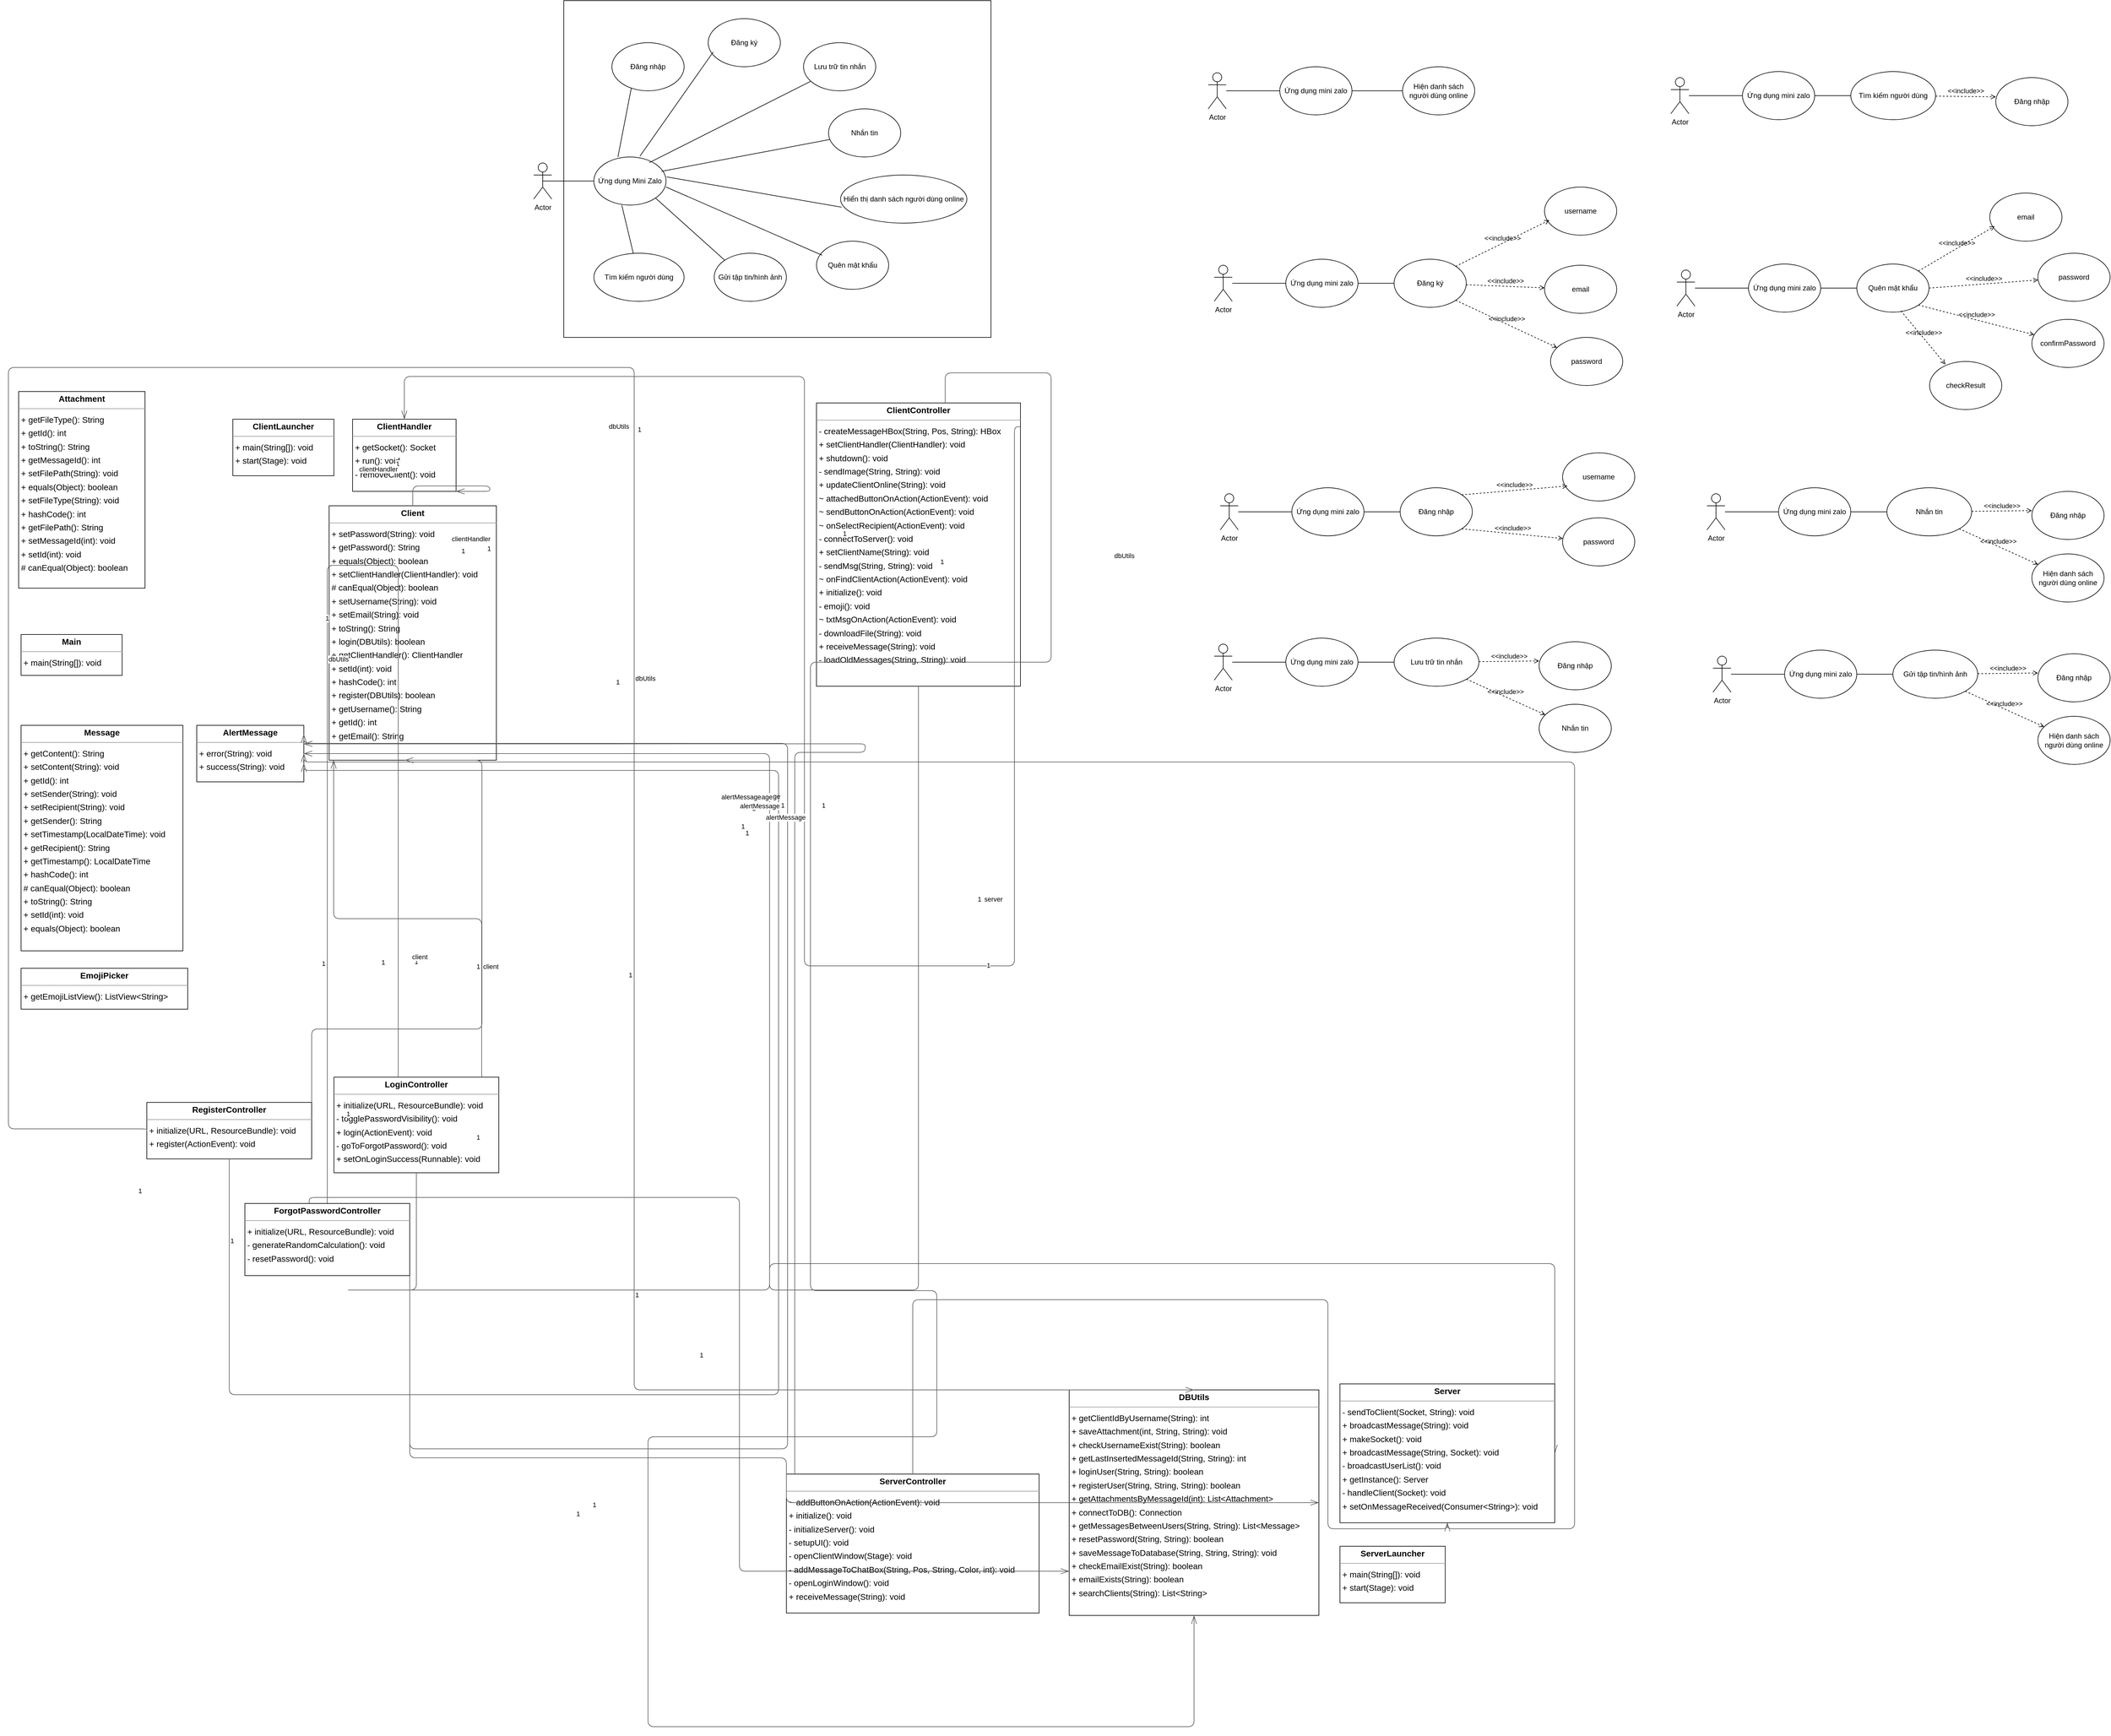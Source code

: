 <mxfile version="24.8.4">
  <diagram id="oa2C6WDcQkHVd1ej7r0I" name="Trang-1">
    <mxGraphModel dx="3407" dy="2229" grid="1" gridSize="10" guides="1" tooltips="1" connect="1" arrows="1" fold="1" page="1" pageScale="1" pageWidth="827" pageHeight="1169" math="0" shadow="0">
      <root>
        <mxCell id="0" />
        <mxCell id="1" parent="0" />
        <mxCell id="q9V1tlm1ZsEIQVWUafp0-15" value="" style="rounded=0;whiteSpace=wrap;html=1;" parent="1" vertex="1">
          <mxGeometry x="140" y="-50" width="710" height="560" as="geometry" />
        </mxCell>
        <mxCell id="lTLl7eFtjbF6AxFvoccW-2" value="Actor" style="shape=umlActor;verticalLabelPosition=bottom;verticalAlign=top;html=1;outlineConnect=0;" parent="1" vertex="1">
          <mxGeometry x="1211" y="70" width="30" height="60" as="geometry" />
        </mxCell>
        <mxCell id="lTLl7eFtjbF6AxFvoccW-3" value="Ứng dụng mini zalo" style="ellipse;whiteSpace=wrap;html=1;" parent="1" vertex="1">
          <mxGeometry x="1330" y="60" width="120" height="80" as="geometry" />
        </mxCell>
        <mxCell id="lTLl7eFtjbF6AxFvoccW-4" value="Hiện danh sách người dùng online" style="ellipse;whiteSpace=wrap;html=1;" parent="1" vertex="1">
          <mxGeometry x="1534" y="60" width="120" height="80" as="geometry" />
        </mxCell>
        <mxCell id="lTLl7eFtjbF6AxFvoccW-6" value="" style="endArrow=none;html=1;rounded=0;exitX=1;exitY=0.5;exitDx=0;exitDy=0;" parent="1" source="lTLl7eFtjbF6AxFvoccW-3" target="lTLl7eFtjbF6AxFvoccW-4" edge="1">
          <mxGeometry width="50" height="50" relative="1" as="geometry">
            <mxPoint x="1470" y="130" as="sourcePoint" />
            <mxPoint x="1520" y="80" as="targetPoint" />
          </mxGeometry>
        </mxCell>
        <mxCell id="lTLl7eFtjbF6AxFvoccW-7" value="" style="endArrow=none;html=1;rounded=0;" parent="1" source="lTLl7eFtjbF6AxFvoccW-2" target="lTLl7eFtjbF6AxFvoccW-3" edge="1">
          <mxGeometry width="50" height="50" relative="1" as="geometry">
            <mxPoint x="1270" y="170" as="sourcePoint" />
            <mxPoint x="1320" y="120" as="targetPoint" />
          </mxGeometry>
        </mxCell>
        <mxCell id="JMaEMaji2giIGy_Fia17-1" value="Actor" style="shape=umlActor;verticalLabelPosition=bottom;verticalAlign=top;html=1;outlineConnect=0;" parent="1" vertex="1">
          <mxGeometry x="1221" y="390" width="30" height="60" as="geometry" />
        </mxCell>
        <mxCell id="JMaEMaji2giIGy_Fia17-2" value="Ứng dụng mini zalo" style="ellipse;whiteSpace=wrap;html=1;" parent="1" vertex="1">
          <mxGeometry x="1340" y="380" width="120" height="80" as="geometry" />
        </mxCell>
        <mxCell id="JMaEMaji2giIGy_Fia17-3" value="Đăng ký" style="ellipse;whiteSpace=wrap;html=1;" parent="1" vertex="1">
          <mxGeometry x="1520" y="380" width="120" height="80" as="geometry" />
        </mxCell>
        <mxCell id="JMaEMaji2giIGy_Fia17-4" value="" style="endArrow=none;html=1;rounded=0;exitX=1;exitY=0.5;exitDx=0;exitDy=0;" parent="1" source="JMaEMaji2giIGy_Fia17-2" target="JMaEMaji2giIGy_Fia17-3" edge="1">
          <mxGeometry width="50" height="50" relative="1" as="geometry">
            <mxPoint x="1480" y="450" as="sourcePoint" />
            <mxPoint x="1530" y="400" as="targetPoint" />
          </mxGeometry>
        </mxCell>
        <mxCell id="JMaEMaji2giIGy_Fia17-5" value="" style="endArrow=none;html=1;rounded=0;" parent="1" source="JMaEMaji2giIGy_Fia17-1" target="JMaEMaji2giIGy_Fia17-2" edge="1">
          <mxGeometry width="50" height="50" relative="1" as="geometry">
            <mxPoint x="1280" y="490" as="sourcePoint" />
            <mxPoint x="1330" y="440" as="targetPoint" />
          </mxGeometry>
        </mxCell>
        <mxCell id="JMaEMaji2giIGy_Fia17-6" value="email" style="ellipse;whiteSpace=wrap;html=1;" parent="1" vertex="1">
          <mxGeometry x="1770" y="390" width="120" height="80" as="geometry" />
        </mxCell>
        <mxCell id="JMaEMaji2giIGy_Fia17-7" value="password" style="ellipse;whiteSpace=wrap;html=1;" parent="1" vertex="1">
          <mxGeometry x="1780" y="510" width="120" height="80" as="geometry" />
        </mxCell>
        <mxCell id="JMaEMaji2giIGy_Fia17-8" value="username" style="ellipse;whiteSpace=wrap;html=1;" parent="1" vertex="1">
          <mxGeometry x="1770" y="260" width="120" height="80" as="geometry" />
        </mxCell>
        <mxCell id="JMaEMaji2giIGy_Fia17-9" value="&amp;lt;&amp;lt;include&amp;gt;&amp;gt;" style="html=1;verticalAlign=bottom;labelBackgroundColor=none;endArrow=open;endFill=0;dashed=1;rounded=0;exitX=1;exitY=0;exitDx=0;exitDy=0;entryX=0.067;entryY=0.689;entryDx=0;entryDy=0;entryPerimeter=0;" parent="1" source="JMaEMaji2giIGy_Fia17-3" target="JMaEMaji2giIGy_Fia17-8" edge="1">
          <mxGeometry width="160" relative="1" as="geometry">
            <mxPoint x="1610" y="410" as="sourcePoint" />
            <mxPoint x="1770" y="410" as="targetPoint" />
          </mxGeometry>
        </mxCell>
        <mxCell id="JMaEMaji2giIGy_Fia17-11" value="&amp;lt;&amp;lt;include&amp;gt;&amp;gt;" style="html=1;verticalAlign=bottom;labelBackgroundColor=none;endArrow=open;endFill=0;dashed=1;rounded=0;" parent="1" source="JMaEMaji2giIGy_Fia17-3" target="JMaEMaji2giIGy_Fia17-6" edge="1">
          <mxGeometry width="160" relative="1" as="geometry">
            <mxPoint x="1632" y="402" as="sourcePoint" />
            <mxPoint x="1748" y="365" as="targetPoint" />
          </mxGeometry>
        </mxCell>
        <mxCell id="JMaEMaji2giIGy_Fia17-12" value="&amp;lt;&amp;lt;include&amp;gt;&amp;gt;" style="html=1;verticalAlign=bottom;labelBackgroundColor=none;endArrow=open;endFill=0;dashed=1;rounded=0;exitX=1;exitY=1;exitDx=0;exitDy=0;" parent="1" source="JMaEMaji2giIGy_Fia17-3" target="JMaEMaji2giIGy_Fia17-7" edge="1">
          <mxGeometry width="160" relative="1" as="geometry">
            <mxPoint x="1649" y="439" as="sourcePoint" />
            <mxPoint x="1792" y="461" as="targetPoint" />
          </mxGeometry>
        </mxCell>
        <mxCell id="JMaEMaji2giIGy_Fia17-13" value="Actor" style="shape=umlActor;verticalLabelPosition=bottom;verticalAlign=top;html=1;outlineConnect=0;" parent="1" vertex="1">
          <mxGeometry x="1231" y="770" width="30" height="60" as="geometry" />
        </mxCell>
        <mxCell id="JMaEMaji2giIGy_Fia17-14" value="Ứng dụng mini zalo" style="ellipse;whiteSpace=wrap;html=1;" parent="1" vertex="1">
          <mxGeometry x="1350" y="760" width="120" height="80" as="geometry" />
        </mxCell>
        <mxCell id="JMaEMaji2giIGy_Fia17-15" value="Đăng nhập" style="ellipse;whiteSpace=wrap;html=1;" parent="1" vertex="1">
          <mxGeometry x="1530" y="760" width="120" height="80" as="geometry" />
        </mxCell>
        <mxCell id="JMaEMaji2giIGy_Fia17-16" value="" style="endArrow=none;html=1;rounded=0;exitX=1;exitY=0.5;exitDx=0;exitDy=0;" parent="1" source="JMaEMaji2giIGy_Fia17-14" target="JMaEMaji2giIGy_Fia17-15" edge="1">
          <mxGeometry width="50" height="50" relative="1" as="geometry">
            <mxPoint x="1490" y="830" as="sourcePoint" />
            <mxPoint x="1540" y="780" as="targetPoint" />
          </mxGeometry>
        </mxCell>
        <mxCell id="JMaEMaji2giIGy_Fia17-17" value="" style="endArrow=none;html=1;rounded=0;" parent="1" source="JMaEMaji2giIGy_Fia17-13" target="JMaEMaji2giIGy_Fia17-14" edge="1">
          <mxGeometry width="50" height="50" relative="1" as="geometry">
            <mxPoint x="1290" y="870" as="sourcePoint" />
            <mxPoint x="1340" y="820" as="targetPoint" />
          </mxGeometry>
        </mxCell>
        <mxCell id="JMaEMaji2giIGy_Fia17-19" value="password" style="ellipse;whiteSpace=wrap;html=1;" parent="1" vertex="1">
          <mxGeometry x="1800" y="810" width="120" height="80" as="geometry" />
        </mxCell>
        <mxCell id="JMaEMaji2giIGy_Fia17-20" value="username" style="ellipse;whiteSpace=wrap;html=1;" parent="1" vertex="1">
          <mxGeometry x="1800" y="702" width="120" height="80" as="geometry" />
        </mxCell>
        <mxCell id="JMaEMaji2giIGy_Fia17-21" value="&amp;lt;&amp;lt;include&amp;gt;&amp;gt;" style="html=1;verticalAlign=bottom;labelBackgroundColor=none;endArrow=open;endFill=0;dashed=1;rounded=0;exitX=1;exitY=0;exitDx=0;exitDy=0;entryX=0.067;entryY=0.689;entryDx=0;entryDy=0;entryPerimeter=0;" parent="1" source="JMaEMaji2giIGy_Fia17-15" target="JMaEMaji2giIGy_Fia17-20" edge="1">
          <mxGeometry width="160" relative="1" as="geometry">
            <mxPoint x="1620" y="790" as="sourcePoint" />
            <mxPoint x="1780" y="790" as="targetPoint" />
          </mxGeometry>
        </mxCell>
        <mxCell id="JMaEMaji2giIGy_Fia17-23" value="&amp;lt;&amp;lt;include&amp;gt;&amp;gt;" style="html=1;verticalAlign=bottom;labelBackgroundColor=none;endArrow=open;endFill=0;dashed=1;rounded=0;exitX=1;exitY=1;exitDx=0;exitDy=0;" parent="1" source="JMaEMaji2giIGy_Fia17-15" target="JMaEMaji2giIGy_Fia17-19" edge="1">
          <mxGeometry width="160" relative="1" as="geometry">
            <mxPoint x="1659" y="819" as="sourcePoint" />
            <mxPoint x="1802" y="841" as="targetPoint" />
          </mxGeometry>
        </mxCell>
        <mxCell id="q9V1tlm1ZsEIQVWUafp0-1" value="Actor" style="shape=umlActor;verticalLabelPosition=bottom;verticalAlign=top;html=1;outlineConnect=0;" parent="1" vertex="1">
          <mxGeometry x="90" y="220" width="30" height="60" as="geometry" />
        </mxCell>
        <mxCell id="q9V1tlm1ZsEIQVWUafp0-3" value="Ứng dụng Mini Zalo" style="ellipse;whiteSpace=wrap;html=1;" parent="1" vertex="1">
          <mxGeometry x="190" y="210" width="120" height="80" as="geometry" />
        </mxCell>
        <mxCell id="q9V1tlm1ZsEIQVWUafp0-4" value="" style="endArrow=none;html=1;rounded=0;exitX=0.5;exitY=0.5;exitDx=0;exitDy=0;exitPerimeter=0;entryX=0;entryY=0.5;entryDx=0;entryDy=0;" parent="1" source="q9V1tlm1ZsEIQVWUafp0-1" target="q9V1tlm1ZsEIQVWUafp0-3" edge="1">
          <mxGeometry width="50" height="50" relative="1" as="geometry">
            <mxPoint x="110" y="360" as="sourcePoint" />
            <mxPoint x="160" y="310" as="targetPoint" />
          </mxGeometry>
        </mxCell>
        <mxCell id="q9V1tlm1ZsEIQVWUafp0-5" value="Đăng nhập" style="ellipse;whiteSpace=wrap;html=1;" parent="1" vertex="1">
          <mxGeometry x="220" y="20" width="120" height="80" as="geometry" />
        </mxCell>
        <mxCell id="q9V1tlm1ZsEIQVWUafp0-6" value="Nhắn tin" style="ellipse;whiteSpace=wrap;html=1;" parent="1" vertex="1">
          <mxGeometry x="580" y="130" width="120" height="80" as="geometry" />
        </mxCell>
        <mxCell id="q9V1tlm1ZsEIQVWUafp0-7" value="Quên mật khẩu" style="ellipse;whiteSpace=wrap;html=1;" parent="1" vertex="1">
          <mxGeometry x="560" y="350" width="120" height="80" as="geometry" />
        </mxCell>
        <mxCell id="q9V1tlm1ZsEIQVWUafp0-8" value="Tìm kiếm người dùng" style="ellipse;whiteSpace=wrap;html=1;" parent="1" vertex="1">
          <mxGeometry x="190" y="370" width="150" height="80" as="geometry" />
        </mxCell>
        <mxCell id="q9V1tlm1ZsEIQVWUafp0-9" value="Gửi tập tin/hình ảnh" style="ellipse;whiteSpace=wrap;html=1;" parent="1" vertex="1">
          <mxGeometry x="390" y="370" width="120" height="80" as="geometry" />
        </mxCell>
        <mxCell id="q9V1tlm1ZsEIQVWUafp0-10" value="Đăng ký" style="ellipse;whiteSpace=wrap;html=1;" parent="1" vertex="1">
          <mxGeometry x="380" y="-20" width="120" height="80" as="geometry" />
        </mxCell>
        <mxCell id="q9V1tlm1ZsEIQVWUafp0-11" style="edgeStyle=orthogonalEdgeStyle;rounded=0;orthogonalLoop=1;jettySize=auto;html=1;exitX=0.5;exitY=1;exitDx=0;exitDy=0;" parent="1" source="q9V1tlm1ZsEIQVWUafp0-9" target="q9V1tlm1ZsEIQVWUafp0-9" edge="1">
          <mxGeometry relative="1" as="geometry" />
        </mxCell>
        <mxCell id="q9V1tlm1ZsEIQVWUafp0-14" value="Hiển thị danh sách người dùng online" style="ellipse;whiteSpace=wrap;html=1;" parent="1" vertex="1">
          <mxGeometry x="600" y="240" width="210" height="80" as="geometry" />
        </mxCell>
        <mxCell id="q9V1tlm1ZsEIQVWUafp0-33" value="Actor" style="shape=umlActor;verticalLabelPosition=bottom;verticalAlign=top;html=1;outlineConnect=0;" parent="1" vertex="1">
          <mxGeometry x="1980" y="78" width="30" height="60" as="geometry" />
        </mxCell>
        <mxCell id="q9V1tlm1ZsEIQVWUafp0-34" value="Ứng dụng mini zalo" style="ellipse;whiteSpace=wrap;html=1;" parent="1" vertex="1">
          <mxGeometry x="2099" y="68" width="120" height="80" as="geometry" />
        </mxCell>
        <mxCell id="q9V1tlm1ZsEIQVWUafp0-35" value="Tìm kiếm người dùng" style="ellipse;whiteSpace=wrap;html=1;" parent="1" vertex="1">
          <mxGeometry x="2279" y="68" width="141" height="80" as="geometry" />
        </mxCell>
        <mxCell id="q9V1tlm1ZsEIQVWUafp0-36" value="" style="endArrow=none;html=1;rounded=0;exitX=1;exitY=0.5;exitDx=0;exitDy=0;" parent="1" source="q9V1tlm1ZsEIQVWUafp0-34" target="q9V1tlm1ZsEIQVWUafp0-35" edge="1">
          <mxGeometry width="50" height="50" relative="1" as="geometry">
            <mxPoint x="2239" y="138" as="sourcePoint" />
            <mxPoint x="2289" y="88" as="targetPoint" />
          </mxGeometry>
        </mxCell>
        <mxCell id="q9V1tlm1ZsEIQVWUafp0-37" value="" style="endArrow=none;html=1;rounded=0;" parent="1" source="q9V1tlm1ZsEIQVWUafp0-33" target="q9V1tlm1ZsEIQVWUafp0-34" edge="1">
          <mxGeometry width="50" height="50" relative="1" as="geometry">
            <mxPoint x="2039" y="178" as="sourcePoint" />
            <mxPoint x="2089" y="128" as="targetPoint" />
          </mxGeometry>
        </mxCell>
        <mxCell id="q9V1tlm1ZsEIQVWUafp0-42" value="Đăng nhập" style="ellipse;whiteSpace=wrap;html=1;" parent="1" vertex="1">
          <mxGeometry x="2520" y="78" width="120" height="80" as="geometry" />
        </mxCell>
        <mxCell id="q9V1tlm1ZsEIQVWUafp0-43" value="&amp;lt;&amp;lt;include&amp;gt;&amp;gt;" style="html=1;verticalAlign=bottom;labelBackgroundColor=none;endArrow=open;endFill=0;dashed=1;rounded=0;entryX=0;entryY=0.4;entryDx=0;entryDy=0;entryPerimeter=0;" parent="1" source="q9V1tlm1ZsEIQVWUafp0-35" target="q9V1tlm1ZsEIQVWUafp0-42" edge="1">
          <mxGeometry x="-0.002" width="160" relative="1" as="geometry">
            <mxPoint x="2419" y="97" as="sourcePoint" />
            <mxPoint x="2527" y="57" as="targetPoint" />
            <mxPoint as="offset" />
          </mxGeometry>
        </mxCell>
        <mxCell id="mE_63J6Y3mt22FjmTwJ2-1" value="Actor" style="shape=umlActor;verticalLabelPosition=bottom;verticalAlign=top;html=1;outlineConnect=0;" parent="1" vertex="1">
          <mxGeometry x="1990" y="398" width="30" height="60" as="geometry" />
        </mxCell>
        <mxCell id="mE_63J6Y3mt22FjmTwJ2-2" value="Ứng dụng mini zalo" style="ellipse;whiteSpace=wrap;html=1;" parent="1" vertex="1">
          <mxGeometry x="2109" y="388" width="120" height="80" as="geometry" />
        </mxCell>
        <mxCell id="mE_63J6Y3mt22FjmTwJ2-3" value="Quên mật khẩu" style="ellipse;whiteSpace=wrap;html=1;" parent="1" vertex="1">
          <mxGeometry x="2289" y="388" width="120" height="80" as="geometry" />
        </mxCell>
        <mxCell id="mE_63J6Y3mt22FjmTwJ2-4" value="" style="endArrow=none;html=1;rounded=0;exitX=1;exitY=0.5;exitDx=0;exitDy=0;" parent="1" source="mE_63J6Y3mt22FjmTwJ2-2" target="mE_63J6Y3mt22FjmTwJ2-3" edge="1">
          <mxGeometry width="50" height="50" relative="1" as="geometry">
            <mxPoint x="2249" y="458" as="sourcePoint" />
            <mxPoint x="2299" y="408" as="targetPoint" />
          </mxGeometry>
        </mxCell>
        <mxCell id="mE_63J6Y3mt22FjmTwJ2-5" value="" style="endArrow=none;html=1;rounded=0;" parent="1" source="mE_63J6Y3mt22FjmTwJ2-1" target="mE_63J6Y3mt22FjmTwJ2-2" edge="1">
          <mxGeometry width="50" height="50" relative="1" as="geometry">
            <mxPoint x="2049" y="498" as="sourcePoint" />
            <mxPoint x="2099" y="448" as="targetPoint" />
          </mxGeometry>
        </mxCell>
        <mxCell id="mE_63J6Y3mt22FjmTwJ2-6" value="password" style="ellipse;whiteSpace=wrap;html=1;" parent="1" vertex="1">
          <mxGeometry x="2590" y="370" width="120" height="80" as="geometry" />
        </mxCell>
        <mxCell id="mE_63J6Y3mt22FjmTwJ2-7" value="email" style="ellipse;whiteSpace=wrap;html=1;" parent="1" vertex="1">
          <mxGeometry x="2510" y="270" width="120" height="80" as="geometry" />
        </mxCell>
        <mxCell id="mE_63J6Y3mt22FjmTwJ2-8" value="&amp;lt;&amp;lt;include&amp;gt;&amp;gt;" style="html=1;verticalAlign=bottom;labelBackgroundColor=none;endArrow=open;endFill=0;dashed=1;rounded=0;exitX=1;exitY=0;exitDx=0;exitDy=0;entryX=0.067;entryY=0.689;entryDx=0;entryDy=0;entryPerimeter=0;" parent="1" source="mE_63J6Y3mt22FjmTwJ2-3" target="mE_63J6Y3mt22FjmTwJ2-7" edge="1">
          <mxGeometry width="160" relative="1" as="geometry">
            <mxPoint x="2379" y="418" as="sourcePoint" />
            <mxPoint x="2539" y="418" as="targetPoint" />
          </mxGeometry>
        </mxCell>
        <mxCell id="mE_63J6Y3mt22FjmTwJ2-9" value="&amp;lt;&amp;lt;include&amp;gt;&amp;gt;" style="html=1;verticalAlign=bottom;labelBackgroundColor=none;endArrow=open;endFill=0;dashed=1;rounded=0;exitX=1;exitY=0.5;exitDx=0;exitDy=0;" parent="1" source="mE_63J6Y3mt22FjmTwJ2-3" target="mE_63J6Y3mt22FjmTwJ2-6" edge="1">
          <mxGeometry width="160" relative="1" as="geometry">
            <mxPoint x="2418" y="447" as="sourcePoint" />
            <mxPoint x="2561" y="469" as="targetPoint" />
          </mxGeometry>
        </mxCell>
        <mxCell id="mE_63J6Y3mt22FjmTwJ2-10" value="confirmPassword" style="ellipse;whiteSpace=wrap;html=1;" parent="1" vertex="1">
          <mxGeometry x="2580" y="480" width="120" height="80" as="geometry" />
        </mxCell>
        <mxCell id="mE_63J6Y3mt22FjmTwJ2-11" value="checkResult" style="ellipse;whiteSpace=wrap;html=1;" parent="1" vertex="1">
          <mxGeometry x="2410" y="550" width="120" height="80" as="geometry" />
        </mxCell>
        <mxCell id="mE_63J6Y3mt22FjmTwJ2-12" value="&amp;lt;&amp;lt;include&amp;gt;&amp;gt;" style="html=1;verticalAlign=bottom;labelBackgroundColor=none;endArrow=open;endFill=0;dashed=1;rounded=0;exitX=1;exitY=1;exitDx=0;exitDy=0;" parent="1" source="mE_63J6Y3mt22FjmTwJ2-3" target="mE_63J6Y3mt22FjmTwJ2-10" edge="1">
          <mxGeometry x="0.002" width="160" relative="1" as="geometry">
            <mxPoint x="2401" y="466" as="sourcePoint" />
            <mxPoint x="2580" y="600" as="targetPoint" />
            <mxPoint as="offset" />
          </mxGeometry>
        </mxCell>
        <mxCell id="mE_63J6Y3mt22FjmTwJ2-13" value="&amp;lt;&amp;lt;include&amp;gt;&amp;gt;" style="html=1;verticalAlign=bottom;labelBackgroundColor=none;endArrow=open;endFill=0;dashed=1;rounded=0;exitX=0.612;exitY=0.975;exitDx=0;exitDy=0;exitPerimeter=0;entryX=0.219;entryY=0.061;entryDx=0;entryDy=0;entryPerimeter=0;" parent="1" source="mE_63J6Y3mt22FjmTwJ2-3" target="mE_63J6Y3mt22FjmTwJ2-11" edge="1">
          <mxGeometry x="0.002" width="160" relative="1" as="geometry">
            <mxPoint x="2401" y="466" as="sourcePoint" />
            <mxPoint x="2629" y="559" as="targetPoint" />
            <mxPoint as="offset" />
          </mxGeometry>
        </mxCell>
        <mxCell id="mE_63J6Y3mt22FjmTwJ2-14" value="" style="endArrow=none;html=1;rounded=0;entryX=0.269;entryY=0.939;entryDx=0;entryDy=0;entryPerimeter=0;" parent="1" target="q9V1tlm1ZsEIQVWUafp0-5" edge="1">
          <mxGeometry width="50" height="50" relative="1" as="geometry">
            <mxPoint x="230" y="210" as="sourcePoint" />
            <mxPoint x="280" y="160" as="targetPoint" />
          </mxGeometry>
        </mxCell>
        <mxCell id="mE_63J6Y3mt22FjmTwJ2-15" value="" style="endArrow=none;html=1;rounded=0;entryX=0.069;entryY=0.694;entryDx=0;entryDy=0;entryPerimeter=0;exitX=0.639;exitY=-0.019;exitDx=0;exitDy=0;exitPerimeter=0;" parent="1" source="q9V1tlm1ZsEIQVWUafp0-3" target="q9V1tlm1ZsEIQVWUafp0-10" edge="1">
          <mxGeometry width="50" height="50" relative="1" as="geometry">
            <mxPoint x="240" y="220" as="sourcePoint" />
            <mxPoint x="336" y="85" as="targetPoint" />
          </mxGeometry>
        </mxCell>
        <mxCell id="mE_63J6Y3mt22FjmTwJ2-16" value="" style="endArrow=none;html=1;rounded=0;entryX=0.078;entryY=0.292;entryDx=0;entryDy=0;entryPerimeter=0;exitX=1;exitY=0.625;exitDx=0;exitDy=0;exitPerimeter=0;" parent="1" source="q9V1tlm1ZsEIQVWUafp0-3" target="q9V1tlm1ZsEIQVWUafp0-7" edge="1">
          <mxGeometry width="50" height="50" relative="1" as="geometry">
            <mxPoint x="250" y="230" as="sourcePoint" />
            <mxPoint x="346" y="95" as="targetPoint" />
          </mxGeometry>
        </mxCell>
        <mxCell id="mE_63J6Y3mt22FjmTwJ2-17" value="" style="endArrow=none;html=1;rounded=0;entryX=0;entryY=0;entryDx=0;entryDy=0;exitX=1;exitY=1;exitDx=0;exitDy=0;" parent="1" source="q9V1tlm1ZsEIQVWUafp0-3" target="q9V1tlm1ZsEIQVWUafp0-9" edge="1">
          <mxGeometry width="50" height="50" relative="1" as="geometry">
            <mxPoint x="260" y="240" as="sourcePoint" />
            <mxPoint x="356" y="105" as="targetPoint" />
          </mxGeometry>
        </mxCell>
        <mxCell id="mE_63J6Y3mt22FjmTwJ2-18" value="" style="endArrow=none;html=1;rounded=0;exitX=0.387;exitY=1.003;exitDx=0;exitDy=0;exitPerimeter=0;" parent="1" source="q9V1tlm1ZsEIQVWUafp0-3" target="q9V1tlm1ZsEIQVWUafp0-8" edge="1">
          <mxGeometry width="50" height="50" relative="1" as="geometry">
            <mxPoint x="270" y="250" as="sourcePoint" />
            <mxPoint x="366" y="115" as="targetPoint" />
          </mxGeometry>
        </mxCell>
        <mxCell id="mE_63J6Y3mt22FjmTwJ2-19" value="" style="endArrow=none;html=1;rounded=0;exitX=0.937;exitY=0.299;exitDx=0;exitDy=0;exitPerimeter=0;" parent="1" source="q9V1tlm1ZsEIQVWUafp0-3" target="q9V1tlm1ZsEIQVWUafp0-6" edge="1">
          <mxGeometry width="50" height="50" relative="1" as="geometry">
            <mxPoint x="280" y="260" as="sourcePoint" />
            <mxPoint x="376" y="125" as="targetPoint" />
          </mxGeometry>
        </mxCell>
        <mxCell id="mE_63J6Y3mt22FjmTwJ2-21" value="" style="endArrow=none;html=1;rounded=0;entryX=0.008;entryY=0.669;entryDx=0;entryDy=0;entryPerimeter=0;exitX=1.009;exitY=0.414;exitDx=0;exitDy=0;exitPerimeter=0;" parent="1" source="q9V1tlm1ZsEIQVWUafp0-3" target="q9V1tlm1ZsEIQVWUafp0-14" edge="1">
          <mxGeometry width="50" height="50" relative="1" as="geometry">
            <mxPoint x="300" y="280" as="sourcePoint" />
            <mxPoint x="396" y="145" as="targetPoint" />
          </mxGeometry>
        </mxCell>
        <mxCell id="mE_63J6Y3mt22FjmTwJ2-22" value="&lt;p style=&quot;margin:0px;margin-top:4px;text-align:center;&quot;&gt;&lt;b&gt;AlertMessage&lt;/b&gt;&lt;/p&gt;&lt;hr size=&quot;1&quot;/&gt;&lt;p style=&quot;margin:0 0 0 4px;line-height:1.6;&quot;&gt;+ error(String): void&lt;br/&gt;+ success(String): void&lt;/p&gt;" style="verticalAlign=top;align=left;overflow=fill;fontSize=14;fontFamily=Helvetica;html=1;rounded=0;shadow=0;comic=0;labelBackgroundColor=none;strokeWidth=1;" parent="1" vertex="1">
          <mxGeometry x="-470" y="1155" width="178" height="94" as="geometry" />
        </mxCell>
        <mxCell id="mE_63J6Y3mt22FjmTwJ2-23" value="&lt;p style=&quot;margin:0px;margin-top:4px;text-align:center;&quot;&gt;&lt;b&gt;Attachment&lt;/b&gt;&lt;/p&gt;&lt;hr size=&quot;1&quot;/&gt;&lt;p style=&quot;margin:0 0 0 4px;line-height:1.6;&quot;&gt;+ getFileType(): String&lt;br/&gt;+ getId(): int&lt;br/&gt;+ toString(): String&lt;br/&gt;+ getMessageId(): int&lt;br/&gt;+ setFilePath(String): void&lt;br/&gt;+ equals(Object): boolean&lt;br/&gt;+ setFileType(String): void&lt;br/&gt;+ hashCode(): int&lt;br/&gt;+ getFilePath(): String&lt;br/&gt;+ setMessageId(int): void&lt;br/&gt;+ setId(int): void&lt;br/&gt;# canEqual(Object): boolean&lt;/p&gt;" style="verticalAlign=top;align=left;overflow=fill;fontSize=14;fontFamily=Helvetica;html=1;rounded=0;shadow=0;comic=0;labelBackgroundColor=none;strokeWidth=1;" parent="1" vertex="1">
          <mxGeometry x="-766" y="600" width="210" height="327" as="geometry" />
        </mxCell>
        <mxCell id="mE_63J6Y3mt22FjmTwJ2-24" value="&lt;p style=&quot;margin:0px;margin-top:4px;text-align:center;&quot;&gt;&lt;b&gt;Client&lt;/b&gt;&lt;/p&gt;&lt;hr size=&quot;1&quot;/&gt;&lt;p style=&quot;margin:0 0 0 4px;line-height:1.6;&quot;&gt;+ setPassword(String): void&lt;br/&gt;+ getPassword(): String&lt;br/&gt;+ equals(Object): boolean&lt;br/&gt;+ setClientHandler(ClientHandler): void&lt;br/&gt;# canEqual(Object): boolean&lt;br/&gt;+ setUsername(String): void&lt;br/&gt;+ setEmail(String): void&lt;br/&gt;+ toString(): String&lt;br/&gt;+ login(DBUtils): boolean&lt;br/&gt;+ getClientHandler(): ClientHandler&lt;br/&gt;+ setId(int): void&lt;br/&gt;+ hashCode(): int&lt;br/&gt;+ register(DBUtils): boolean&lt;br/&gt;+ getUsername(): String&lt;br/&gt;+ getId(): int&lt;br/&gt;+ getEmail(): String&lt;/p&gt;" style="verticalAlign=top;align=left;overflow=fill;fontSize=14;fontFamily=Helvetica;html=1;rounded=0;shadow=0;comic=0;labelBackgroundColor=none;strokeWidth=1;" parent="1" vertex="1">
          <mxGeometry x="-250" y="790" width="278" height="423" as="geometry" />
        </mxCell>
        <mxCell id="mE_63J6Y3mt22FjmTwJ2-25" value="&lt;p style=&quot;margin:0px;margin-top:4px;text-align:center;&quot;&gt;&lt;b&gt;ClientController&lt;/b&gt;&lt;/p&gt;&lt;hr size=&quot;1&quot;/&gt;&lt;p style=&quot;margin:0 0 0 4px;line-height:1.6;&quot;&gt;- createMessageHBox(String, Pos, String): HBox&lt;br/&gt;+ setClientHandler(ClientHandler): void&lt;br/&gt;+ shutdown(): void&lt;br/&gt;- sendImage(String, String): void&lt;br/&gt;+ updateClientOnline(String): void&lt;br/&gt;~ attachedButtonOnAction(ActionEvent): void&lt;br/&gt;~ sendButtonOnAction(ActionEvent): void&lt;br/&gt;~ onSelectRecipient(ActionEvent): void&lt;br/&gt;- connectToServer(): void&lt;br/&gt;+ setClientName(String): void&lt;br/&gt;- sendMsg(String, String): void&lt;br/&gt;~ onFindClientAction(ActionEvent): void&lt;br/&gt;+ initialize(): void&lt;br/&gt;- emoji(): void&lt;br/&gt;~ txtMsgOnAction(ActionEvent): void&lt;br/&gt;- downloadFile(String): void&lt;br/&gt;+ receiveMessage(String): void&lt;br/&gt;- loadOldMessages(String, String): void&lt;/p&gt;" style="verticalAlign=top;align=left;overflow=fill;fontSize=14;fontFamily=Helvetica;html=1;rounded=0;shadow=0;comic=0;labelBackgroundColor=none;strokeWidth=1;" parent="1" vertex="1">
          <mxGeometry x="560" y="619" width="339" height="471" as="geometry" />
        </mxCell>
        <mxCell id="mE_63J6Y3mt22FjmTwJ2-26" value="&lt;p style=&quot;margin:0px;margin-top:4px;text-align:center;&quot;&gt;&lt;b&gt;ClientHandler&lt;/b&gt;&lt;/p&gt;&lt;hr size=&quot;1&quot;/&gt;&lt;p style=&quot;margin:0 0 0 4px;line-height:1.6;&quot;&gt;+ getSocket(): Socket&lt;br/&gt;+ run(): void&lt;br/&gt;- removeClient(): void&lt;/p&gt;" style="verticalAlign=top;align=left;overflow=fill;fontSize=14;fontFamily=Helvetica;html=1;rounded=0;shadow=0;comic=0;labelBackgroundColor=none;strokeWidth=1;" parent="1" vertex="1">
          <mxGeometry x="-211" y="646" width="172" height="120" as="geometry" />
        </mxCell>
        <mxCell id="mE_63J6Y3mt22FjmTwJ2-27" value="&lt;p style=&quot;margin:0px;margin-top:4px;text-align:center;&quot;&gt;&lt;b&gt;ClientLauncher&lt;/b&gt;&lt;/p&gt;&lt;hr size=&quot;1&quot;/&gt;&lt;p style=&quot;margin:0 0 0 4px;line-height:1.6;&quot;&gt;+ main(String[]): void&lt;br/&gt;+ start(Stage): void&lt;/p&gt;" style="verticalAlign=top;align=left;overflow=fill;fontSize=14;fontFamily=Helvetica;html=1;rounded=0;shadow=0;comic=0;labelBackgroundColor=none;strokeWidth=1;" parent="1" vertex="1">
          <mxGeometry x="-410" y="646" width="168" height="94" as="geometry" />
        </mxCell>
        <mxCell id="mE_63J6Y3mt22FjmTwJ2-28" value="&lt;p style=&quot;margin:0px;margin-top:4px;text-align:center;&quot;&gt;&lt;b&gt;DBUtils&lt;/b&gt;&lt;/p&gt;&lt;hr size=&quot;1&quot;/&gt;&lt;p style=&quot;margin:0 0 0 4px;line-height:1.6;&quot;&gt;+ getClientIdByUsername(String): int&lt;br/&gt;+ saveAttachment(int, String, String): void&lt;br/&gt;+ checkUsernameExist(String): boolean&lt;br/&gt;+ getLastInsertedMessageId(String, String): int&lt;br/&gt;+ loginUser(String, String): boolean&lt;br/&gt;+ registerUser(String, String, String): boolean&lt;br/&gt;+ getAttachmentsByMessageId(int): List&amp;lt;Attachment&amp;gt;&lt;br/&gt;+ connectToDB(): Connection&lt;br/&gt;+ getMessagesBetweenUsers(String, String): List&amp;lt;Message&amp;gt;&lt;br/&gt;+ resetPassword(String, String): boolean&lt;br/&gt;+ saveMessageToDatabase(String, String, String): void&lt;br/&gt;+ checkEmailExist(String): boolean&lt;br/&gt;+ emailExists(String): boolean&lt;br/&gt;+ searchClients(String): List&amp;lt;String&amp;gt;&lt;/p&gt;" style="verticalAlign=top;align=left;overflow=fill;fontSize=14;fontFamily=Helvetica;html=1;rounded=0;shadow=0;comic=0;labelBackgroundColor=none;strokeWidth=1;" parent="1" vertex="1">
          <mxGeometry x="980" y="2260" width="415" height="375" as="geometry" />
        </mxCell>
        <mxCell id="mE_63J6Y3mt22FjmTwJ2-29" value="&lt;p style=&quot;margin:0px;margin-top:4px;text-align:center;&quot;&gt;&lt;b&gt;EmojiPicker&lt;/b&gt;&lt;/p&gt;&lt;hr size=&quot;1&quot;/&gt;&lt;p style=&quot;margin:0 0 0 4px;line-height:1.6;&quot;&gt;+ getEmojiListView(): ListView&amp;lt;String&amp;gt;&lt;/p&gt;" style="verticalAlign=top;align=left;overflow=fill;fontSize=14;fontFamily=Helvetica;html=1;rounded=0;shadow=0;comic=0;labelBackgroundColor=none;strokeWidth=1;" parent="1" vertex="1">
          <mxGeometry x="-762" y="1559" width="277" height="68" as="geometry" />
        </mxCell>
        <mxCell id="mE_63J6Y3mt22FjmTwJ2-31" value="&lt;p style=&quot;margin:0px;margin-top:4px;text-align:center;&quot;&gt;&lt;b&gt;LoginController&lt;/b&gt;&lt;/p&gt;&lt;hr size=&quot;1&quot;/&gt;&lt;p style=&quot;margin:0 0 0 4px;line-height:1.6;&quot;&gt;+ initialize(URL, ResourceBundle): void&lt;br/&gt;- togglePasswordVisibility(): void&lt;br/&gt;+ login(ActionEvent): void&lt;br/&gt;- goToForgotPassword(): void&lt;br/&gt;+ setOnLoginSuccess(Runnable): void&lt;/p&gt;" style="verticalAlign=top;align=left;overflow=fill;fontSize=14;fontFamily=Helvetica;html=1;rounded=0;shadow=0;comic=0;labelBackgroundColor=none;strokeWidth=1;" parent="1" vertex="1">
          <mxGeometry x="-242" y="1740" width="274" height="159" as="geometry" />
        </mxCell>
        <mxCell id="mE_63J6Y3mt22FjmTwJ2-32" value="&lt;p style=&quot;margin:0px;margin-top:4px;text-align:center;&quot;&gt;&lt;b&gt;Main&lt;/b&gt;&lt;/p&gt;&lt;hr size=&quot;1&quot;/&gt;&lt;p style=&quot;margin:0 0 0 4px;line-height:1.6;&quot;&gt;+ main(String[]): void&lt;/p&gt;" style="verticalAlign=top;align=left;overflow=fill;fontSize=14;fontFamily=Helvetica;html=1;rounded=0;shadow=0;comic=0;labelBackgroundColor=none;strokeWidth=1;" parent="1" vertex="1">
          <mxGeometry x="-762" y="1004" width="168" height="68" as="geometry" />
        </mxCell>
        <mxCell id="mE_63J6Y3mt22FjmTwJ2-33" value="&lt;p style=&quot;margin:0px;margin-top:4px;text-align:center;&quot;&gt;&lt;b&gt;Message&lt;/b&gt;&lt;/p&gt;&lt;hr size=&quot;1&quot;/&gt;&lt;p style=&quot;margin:0 0 0 4px;line-height:1.6;&quot;&gt;+ getContent(): String&lt;br/&gt;+ setContent(String): void&lt;br/&gt;+ getId(): int&lt;br/&gt;+ setSender(String): void&lt;br/&gt;+ setRecipient(String): void&lt;br/&gt;+ getSender(): String&lt;br/&gt;+ setTimestamp(LocalDateTime): void&lt;br/&gt;+ getRecipient(): String&lt;br/&gt;+ getTimestamp(): LocalDateTime&lt;br/&gt;+ hashCode(): int&lt;br/&gt;# canEqual(Object): boolean&lt;br/&gt;+ toString(): String&lt;br/&gt;+ setId(int): void&lt;br/&gt;+ equals(Object): boolean&lt;/p&gt;" style="verticalAlign=top;align=left;overflow=fill;fontSize=14;fontFamily=Helvetica;html=1;rounded=0;shadow=0;comic=0;labelBackgroundColor=none;strokeWidth=1;" parent="1" vertex="1">
          <mxGeometry x="-762" y="1155" width="269" height="375" as="geometry" />
        </mxCell>
        <mxCell id="mE_63J6Y3mt22FjmTwJ2-34" value="&lt;p style=&quot;margin:0px;margin-top:4px;text-align:center;&quot;&gt;&lt;b&gt;RegisterController&lt;/b&gt;&lt;/p&gt;&lt;hr size=&quot;1&quot;/&gt;&lt;p style=&quot;margin:0 0 0 4px;line-height:1.6;&quot;&gt;+ initialize(URL, ResourceBundle): void&lt;br/&gt;+ register(ActionEvent): void&lt;/p&gt;" style="verticalAlign=top;align=left;overflow=fill;fontSize=14;fontFamily=Helvetica;html=1;rounded=0;shadow=0;comic=0;labelBackgroundColor=none;strokeWidth=1;" parent="1" vertex="1">
          <mxGeometry x="-553" y="1782" width="274" height="94" as="geometry" />
        </mxCell>
        <mxCell id="mE_63J6Y3mt22FjmTwJ2-36" value="&lt;p style=&quot;margin:0px;margin-top:4px;text-align:center;&quot;&gt;&lt;b&gt;ServerController&lt;/b&gt;&lt;/p&gt;&lt;hr size=&quot;1&quot;/&gt;&lt;p style=&quot;margin:0 0 0 4px;line-height:1.6;&quot;&gt;~ addButtonOnAction(ActionEvent): void&lt;br/&gt;+ initialize(): void&lt;br/&gt;- initializeServer(): void&lt;br/&gt;- setupUI(): void&lt;br/&gt;- openClientWindow(Stage): void&lt;br/&gt;- addMessageToChatBox(String, Pos, String, Color, int): void&lt;br/&gt;- openLoginWindow(): void&lt;br/&gt;+ receiveMessage(String): void&lt;/p&gt;" style="verticalAlign=top;align=left;overflow=fill;fontSize=14;fontFamily=Helvetica;html=1;rounded=0;shadow=0;comic=0;labelBackgroundColor=none;strokeWidth=1;" parent="1" vertex="1">
          <mxGeometry x="510" y="2400" width="420" height="231" as="geometry" />
        </mxCell>
        <mxCell id="mE_63J6Y3mt22FjmTwJ2-37" value="&lt;p style=&quot;margin:0px;margin-top:4px;text-align:center;&quot;&gt;&lt;b&gt;ServerLauncher&lt;/b&gt;&lt;/p&gt;&lt;hr size=&quot;1&quot;/&gt;&lt;p style=&quot;margin:0 0 0 4px;line-height:1.6;&quot;&gt;+ main(String[]): void&lt;br/&gt;+ start(Stage): void&lt;/p&gt;" style="verticalAlign=top;align=left;overflow=fill;fontSize=14;fontFamily=Helvetica;html=1;rounded=0;shadow=0;comic=0;labelBackgroundColor=none;strokeWidth=1;" parent="1" vertex="1">
          <mxGeometry x="1430" y="2520" width="175" height="94" as="geometry" />
        </mxCell>
        <mxCell id="mE_63J6Y3mt22FjmTwJ2-38" value="" style="html=1;rounded=1;edgeStyle=orthogonalEdgeStyle;dashed=0;startArrow=diamondThinstartSize=12;endArrow=openThin;endSize=12;strokeColor=#595959;exitX=0.500;exitY=0.000;exitDx=0;exitDy=0;entryX=1.000;entryY=1.000;entryDx=0;entryDy=0;" parent="1" source="mE_63J6Y3mt22FjmTwJ2-24" target="mE_63J6Y3mt22FjmTwJ2-26" edge="1">
          <mxGeometry width="50" height="50" relative="1" as="geometry">
            <Array as="points">
              <mxPoint x="17" y="757" />
            </Array>
          </mxGeometry>
        </mxCell>
        <mxCell id="mE_63J6Y3mt22FjmTwJ2-39" value="1" style="edgeLabel;resizable=0;html=1;align=left;verticalAlign=top;strokeColor=default;" parent="mE_63J6Y3mt22FjmTwJ2-38" vertex="1" connectable="0">
          <mxGeometry x="11" y="848" as="geometry" />
        </mxCell>
        <mxCell id="mE_63J6Y3mt22FjmTwJ2-40" value="1" style="edgeLabel;resizable=0;html=1;align=left;verticalAlign=top;strokeColor=default;" parent="mE_63J6Y3mt22FjmTwJ2-38" vertex="1" connectable="0">
          <mxGeometry x="-32" y="852" as="geometry" />
        </mxCell>
        <mxCell id="mE_63J6Y3mt22FjmTwJ2-41" value="clientHandler" style="edgeLabel;resizable=0;html=1;align=left;verticalAlign=top;strokeColor=default;" parent="mE_63J6Y3mt22FjmTwJ2-38" vertex="1" connectable="0">
          <mxGeometry x="-48" y="832" as="geometry" />
        </mxCell>
        <mxCell id="mE_63J6Y3mt22FjmTwJ2-42" value="" style="html=1;rounded=1;edgeStyle=orthogonalEdgeStyle;dashed=0;startArrow=diamondThinstartSize=12;endArrow=openThin;endSize=12;strokeColor=#595959;exitX=0.500;exitY=1.000;exitDx=0;exitDy=0;entryX=1.000;entryY=0.500;entryDx=0;entryDy=0;" parent="1" source="mE_63J6Y3mt22FjmTwJ2-35" target="mE_63J6Y3mt22FjmTwJ2-22" edge="1">
          <mxGeometry width="50" height="50" relative="1" as="geometry">
            <Array as="points">
              <mxPoint x="1609" y="2491" />
              <mxPoint x="1820" y="2491" />
              <mxPoint x="1820" y="1216" />
            </Array>
          </mxGeometry>
        </mxCell>
        <mxCell id="mE_63J6Y3mt22FjmTwJ2-43" value="1" style="edgeLabel;resizable=0;html=1;align=left;verticalAlign=top;strokeColor=default;" parent="mE_63J6Y3mt22FjmTwJ2-42" vertex="1" connectable="0">
          <mxGeometry x="257" y="2089" as="geometry" />
        </mxCell>
        <mxCell id="mE_63J6Y3mt22FjmTwJ2-44" value="1" style="edgeLabel;resizable=0;html=1;align=left;verticalAlign=top;strokeColor=default;" parent="mE_63J6Y3mt22FjmTwJ2-42" vertex="1" connectable="0">
          <mxGeometry x="364" y="2189" as="geometry" />
        </mxCell>
        <mxCell id="mE_63J6Y3mt22FjmTwJ2-45" value="alertMessage" style="edgeLabel;resizable=0;html=1;align=left;verticalAlign=top;strokeColor=default;" parent="mE_63J6Y3mt22FjmTwJ2-42" vertex="1" connectable="0">
          <mxGeometry x="400" y="1261" as="geometry" />
        </mxCell>
        <mxCell id="mE_63J6Y3mt22FjmTwJ2-46" value="" style="html=1;rounded=1;edgeStyle=orthogonalEdgeStyle;dashed=0;startArrow=diamondThinstartSize=12;endArrow=openThin;endSize=12;strokeColor=#595959;exitX=1.000;exitY=0.084;exitDx=0;exitDy=0;entryX=0.500;entryY=0.000;entryDx=0;entryDy=0;" parent="1" source="mE_63J6Y3mt22FjmTwJ2-25" target="mE_63J6Y3mt22FjmTwJ2-26" edge="1">
          <mxGeometry width="50" height="50" relative="1" as="geometry">
            <Array as="points">
              <mxPoint x="889" y="1555" />
              <mxPoint x="540" y="1555" />
              <mxPoint x="540" y="575" />
              <mxPoint x="-125" y="575" />
            </Array>
          </mxGeometry>
        </mxCell>
        <mxCell id="mE_63J6Y3mt22FjmTwJ2-47" value="1" style="edgeLabel;resizable=0;html=1;align=left;verticalAlign=top;strokeColor=default;" parent="mE_63J6Y3mt22FjmTwJ2-46" vertex="1" connectable="0">
          <mxGeometry x="602" y="823" as="geometry" />
        </mxCell>
        <mxCell id="mE_63J6Y3mt22FjmTwJ2-48" value="1" style="edgeLabel;resizable=0;html=1;align=left;verticalAlign=top;strokeColor=default;" parent="mE_63J6Y3mt22FjmTwJ2-46" vertex="1" connectable="0">
          <mxGeometry x="-141" y="707" as="geometry" />
        </mxCell>
        <mxCell id="mE_63J6Y3mt22FjmTwJ2-49" value="clientHandler" style="edgeLabel;resizable=0;html=1;align=left;verticalAlign=top;strokeColor=default;" parent="mE_63J6Y3mt22FjmTwJ2-46" vertex="1" connectable="0">
          <mxGeometry x="-202" y="716" as="geometry" />
        </mxCell>
        <mxCell id="mE_63J6Y3mt22FjmTwJ2-50" value="" style="html=1;rounded=1;edgeStyle=orthogonalEdgeStyle;dashed=0;startArrow=diamondThinstartSize=12;endArrow=openThin;endSize=12;strokeColor=#595959;entryX=0.500;entryY=1.000;entryDx=0;entryDy=0;exitX=0.631;exitY=0;exitDx=0;exitDy=0;exitPerimeter=0;" parent="1" source="mE_63J6Y3mt22FjmTwJ2-25" target="mE_63J6Y3mt22FjmTwJ2-28" edge="1">
          <mxGeometry width="50" height="50" relative="1" as="geometry">
            <Array as="points">
              <mxPoint x="774" y="569" />
              <mxPoint x="950" y="569" />
              <mxPoint x="950" y="1050" />
              <mxPoint x="550" y="1050" />
              <mxPoint x="550" y="2095" />
              <mxPoint x="760" y="2095" />
              <mxPoint x="760" y="2338" />
              <mxPoint x="280" y="2338" />
              <mxPoint x="280" y="2820" />
              <mxPoint x="1188" y="2820" />
            </Array>
            <mxPoint x="470" y="1000" as="sourcePoint" />
          </mxGeometry>
        </mxCell>
        <mxCell id="mE_63J6Y3mt22FjmTwJ2-51" value="1" style="edgeLabel;resizable=0;html=1;align=left;verticalAlign=top;strokeColor=default;" parent="mE_63J6Y3mt22FjmTwJ2-50" vertex="1" connectable="0">
          <mxGeometry x="246" y="1557" as="geometry" />
        </mxCell>
        <mxCell id="mE_63J6Y3mt22FjmTwJ2-52" value="1" style="edgeLabel;resizable=0;html=1;align=left;verticalAlign=top;strokeColor=default;" parent="mE_63J6Y3mt22FjmTwJ2-50" vertex="1" connectable="0">
          <mxGeometry x="225" y="1070" as="geometry" />
        </mxCell>
        <mxCell id="mE_63J6Y3mt22FjmTwJ2-53" value="dbUtils" style="edgeLabel;resizable=0;html=1;align=left;verticalAlign=top;strokeColor=default;" parent="mE_63J6Y3mt22FjmTwJ2-50" vertex="1" connectable="0">
          <mxGeometry x="257" y="1064" as="geometry" />
        </mxCell>
        <mxCell id="mE_63J6Y3mt22FjmTwJ2-54" value="" style="html=1;rounded=1;edgeStyle=orthogonalEdgeStyle;dashed=0;startArrow=diamondThinstartSize=12;endArrow=openThin;endSize=12;strokeColor=#595959;exitX=1.000;exitY=0.365;exitDx=0;exitDy=0;entryX=1.000;entryY=0.155;entryDx=0;entryDy=0;" parent="1" source="mE_63J6Y3mt22FjmTwJ2-30" target="mE_63J6Y3mt22FjmTwJ2-22" edge="1">
          <mxGeometry width="50" height="50" relative="1" as="geometry">
            <Array as="points">
              <mxPoint x="512" y="2358" />
              <mxPoint x="512" y="1185" />
            </Array>
          </mxGeometry>
        </mxCell>
        <mxCell id="mE_63J6Y3mt22FjmTwJ2-55" value="1" style="edgeLabel;resizable=0;html=1;align=left;verticalAlign=top;strokeColor=default;" parent="mE_63J6Y3mt22FjmTwJ2-54" vertex="1" connectable="0">
          <mxGeometry x="186" y="2438" as="geometry" />
        </mxCell>
        <mxCell id="mE_63J6Y3mt22FjmTwJ2-56" value="1" style="edgeLabel;resizable=0;html=1;align=left;verticalAlign=top;strokeColor=default;" parent="mE_63J6Y3mt22FjmTwJ2-54" vertex="1" connectable="0">
          <mxGeometry x="451" y="1280" as="geometry" />
        </mxCell>
        <mxCell id="mE_63J6Y3mt22FjmTwJ2-57" value="alertMessage" style="edgeLabel;resizable=0;html=1;align=left;verticalAlign=top;strokeColor=default;" parent="mE_63J6Y3mt22FjmTwJ2-54" vertex="1" connectable="0">
          <mxGeometry x="432" y="1260" as="geometry" />
        </mxCell>
        <mxCell id="mE_63J6Y3mt22FjmTwJ2-58" value="" style="html=1;rounded=1;edgeStyle=orthogonalEdgeStyle;dashed=0;startArrow=diamondThinstartSize=12;endArrow=openThin;endSize=12;strokeColor=#595959;exitX=1.000;exitY=0.500;exitDx=0;exitDy=0;entryX=1.000;entryY=0.500;entryDx=0;entryDy=0;" parent="1" source="mE_63J6Y3mt22FjmTwJ2-30" target="mE_63J6Y3mt22FjmTwJ2-28" edge="1">
          <mxGeometry width="50" height="50" relative="1" as="geometry">
            <Array as="points">
              <mxPoint x="154" y="2373" />
              <mxPoint x="510" y="2373" />
              <mxPoint x="510" y="776" />
            </Array>
          </mxGeometry>
        </mxCell>
        <mxCell id="mE_63J6Y3mt22FjmTwJ2-59" value="1" style="edgeLabel;resizable=0;html=1;align=left;verticalAlign=top;strokeColor=default;" parent="mE_63J6Y3mt22FjmTwJ2-58" vertex="1" connectable="0">
          <mxGeometry x="159" y="2453" as="geometry" />
        </mxCell>
        <mxCell id="mE_63J6Y3mt22FjmTwJ2-60" value="1" style="edgeLabel;resizable=0;html=1;align=left;verticalAlign=top;strokeColor=default;" parent="mE_63J6Y3mt22FjmTwJ2-58" vertex="1" connectable="0">
          <mxGeometry x="764" y="870" as="geometry" />
        </mxCell>
        <mxCell id="mE_63J6Y3mt22FjmTwJ2-61" value="dbUtils" style="edgeLabel;resizable=0;html=1;align=left;verticalAlign=top;strokeColor=default;" parent="mE_63J6Y3mt22FjmTwJ2-58" vertex="1" connectable="0">
          <mxGeometry x="1053" y="860" as="geometry" />
        </mxCell>
        <mxCell id="mE_63J6Y3mt22FjmTwJ2-62" value="" style="html=1;rounded=1;edgeStyle=orthogonalEdgeStyle;dashed=0;startArrow=diamondThinstartSize=12;endArrow=openThin;endSize=12;strokeColor=#595959;exitX=0.500;exitY=1.000;exitDx=0;exitDy=0;entryX=1.000;entryY=0.500;entryDx=0;entryDy=0;" parent="1" source="mE_63J6Y3mt22FjmTwJ2-31" target="mE_63J6Y3mt22FjmTwJ2-22" edge="1">
          <mxGeometry width="50" height="50" relative="1" as="geometry">
            <Array as="points">
              <mxPoint x="-223" y="2094" />
              <mxPoint x="482" y="2094" />
              <mxPoint x="482" y="1215" />
            </Array>
          </mxGeometry>
        </mxCell>
        <mxCell id="mE_63J6Y3mt22FjmTwJ2-63" value="1" style="edgeLabel;resizable=0;html=1;align=left;verticalAlign=top;strokeColor=default;" parent="mE_63J6Y3mt22FjmTwJ2-62" vertex="1" connectable="0">
          <mxGeometry x="-223" y="1788" as="geometry" />
        </mxCell>
        <mxCell id="mE_63J6Y3mt22FjmTwJ2-64" value="1" style="edgeLabel;resizable=0;html=1;align=left;verticalAlign=top;strokeColor=default;" parent="mE_63J6Y3mt22FjmTwJ2-62" vertex="1" connectable="0">
          <mxGeometry x="433" y="1310" as="geometry" />
        </mxCell>
        <mxCell id="mE_63J6Y3mt22FjmTwJ2-65" value="alertMessage" style="edgeLabel;resizable=0;html=1;align=left;verticalAlign=top;strokeColor=default;" parent="mE_63J6Y3mt22FjmTwJ2-62" vertex="1" connectable="0">
          <mxGeometry x="419" y="1261" as="geometry" />
        </mxCell>
        <mxCell id="mE_63J6Y3mt22FjmTwJ2-66" value="" style="html=1;rounded=1;edgeStyle=orthogonalEdgeStyle;dashed=0;startArrow=diamondThinstartSize=12;endArrow=openThin;endSize=12;strokeColor=#595959;exitX=0.896;exitY=0.000;exitDx=0;exitDy=0;entryX=0.027;entryY=1.000;entryDx=0;entryDy=0;" parent="1" source="mE_63J6Y3mt22FjmTwJ2-31" target="mE_63J6Y3mt22FjmTwJ2-24" edge="1">
          <mxGeometry width="50" height="50" relative="1" as="geometry">
            <Array as="points" />
          </mxGeometry>
        </mxCell>
        <mxCell id="mE_63J6Y3mt22FjmTwJ2-67" value="1" style="edgeLabel;resizable=0;html=1;align=left;verticalAlign=top;strokeColor=default;" parent="mE_63J6Y3mt22FjmTwJ2-66" vertex="1" connectable="0">
          <mxGeometry x="-165" y="1536" as="geometry" />
        </mxCell>
        <mxCell id="mE_63J6Y3mt22FjmTwJ2-68" value="1" style="edgeLabel;resizable=0;html=1;align=left;verticalAlign=top;strokeColor=default;" parent="mE_63J6Y3mt22FjmTwJ2-66" vertex="1" connectable="0">
          <mxGeometry x="-110" y="1535" as="geometry" />
        </mxCell>
        <mxCell id="mE_63J6Y3mt22FjmTwJ2-69" value="client" style="edgeLabel;resizable=0;html=1;align=left;verticalAlign=top;strokeColor=default;" parent="mE_63J6Y3mt22FjmTwJ2-66" vertex="1" connectable="0">
          <mxGeometry x="-114" y="1527" as="geometry" />
        </mxCell>
        <mxCell id="mE_63J6Y3mt22FjmTwJ2-70" value="" style="html=1;rounded=1;edgeStyle=orthogonalEdgeStyle;dashed=0;startArrow=diamondThinstartSize=12;endArrow=openThin;endSize=12;strokeColor=#595959;exitX=0.390;exitY=0.000;exitDx=0;exitDy=0;entryX=0.000;entryY=0.804;entryDx=0;entryDy=0;" parent="1" source="mE_63J6Y3mt22FjmTwJ2-30" target="mE_63J6Y3mt22FjmTwJ2-28" edge="1">
          <mxGeometry width="50" height="50" relative="1" as="geometry">
            <Array as="points" />
          </mxGeometry>
        </mxCell>
        <mxCell id="mE_63J6Y3mt22FjmTwJ2-71" value="1" style="edgeLabel;resizable=0;html=1;align=left;verticalAlign=top;strokeColor=default;" parent="mE_63J6Y3mt22FjmTwJ2-70" vertex="1" connectable="0">
          <mxGeometry x="-264" y="1538" as="geometry" />
        </mxCell>
        <mxCell id="mE_63J6Y3mt22FjmTwJ2-72" value="1" style="edgeLabel;resizable=0;html=1;align=left;verticalAlign=top;strokeColor=default;" parent="mE_63J6Y3mt22FjmTwJ2-70" vertex="1" connectable="0">
          <mxGeometry x="-258" y="964" as="geometry" />
        </mxCell>
        <mxCell id="mE_63J6Y3mt22FjmTwJ2-73" value="dbUtils" style="edgeLabel;resizable=0;html=1;align=left;verticalAlign=top;strokeColor=default;" parent="mE_63J6Y3mt22FjmTwJ2-70" vertex="1" connectable="0">
          <mxGeometry x="-253" y="1032" as="geometry" />
        </mxCell>
        <mxCell id="mE_63J6Y3mt22FjmTwJ2-74" value="" style="html=1;rounded=1;edgeStyle=orthogonalEdgeStyle;dashed=0;startArrow=diamondThinstartSize=12;endArrow=openThin;endSize=12;strokeColor=#595959;exitX=0.500;exitY=1.001;exitDx=0;exitDy=0;entryX=1.000;entryY=0.672;entryDx=0;entryDy=0;" parent="1" source="mE_63J6Y3mt22FjmTwJ2-34" target="mE_63J6Y3mt22FjmTwJ2-22" edge="1">
          <mxGeometry width="50" height="50" relative="1" as="geometry">
            <Array as="points">
              <mxPoint x="-416" y="2268" />
              <mxPoint x="497" y="2268" />
              <mxPoint x="497" y="1230" />
            </Array>
          </mxGeometry>
        </mxCell>
        <mxCell id="mE_63J6Y3mt22FjmTwJ2-75" value="1" style="edgeLabel;resizable=0;html=1;align=left;verticalAlign=top;strokeColor=default;" parent="mE_63J6Y3mt22FjmTwJ2-74" vertex="1" connectable="0">
          <mxGeometry x="-416" y="1999" as="geometry" />
        </mxCell>
        <mxCell id="mE_63J6Y3mt22FjmTwJ2-76" value="1" style="edgeLabel;resizable=0;html=1;align=left;verticalAlign=top;strokeColor=default;" parent="mE_63J6Y3mt22FjmTwJ2-74" vertex="1" connectable="0">
          <mxGeometry x="440" y="1321" as="geometry" />
        </mxCell>
        <mxCell id="mE_63J6Y3mt22FjmTwJ2-77" value="alertMessage" style="edgeLabel;resizable=0;html=1;align=left;verticalAlign=top;strokeColor=default;" parent="mE_63J6Y3mt22FjmTwJ2-74" vertex="1" connectable="0">
          <mxGeometry x="431" y="1276" as="geometry" />
        </mxCell>
        <mxCell id="mE_63J6Y3mt22FjmTwJ2-78" value="" style="html=1;rounded=1;edgeStyle=orthogonalEdgeStyle;dashed=0;startArrow=diamondThinstartSize=12;endArrow=openThin;endSize=12;strokeColor=#595959;exitX=1.000;exitY=0.000;exitDx=0;exitDy=0;entryX=0.453;entryY=1.000;entryDx=0;entryDy=0;" parent="1" source="mE_63J6Y3mt22FjmTwJ2-34" target="mE_63J6Y3mt22FjmTwJ2-24" edge="1">
          <mxGeometry width="50" height="50" relative="1" as="geometry">
            <Array as="points">
              <mxPoint x="-279" y="1660" />
              <mxPoint x="4" y="1660" />
              <mxPoint x="4" y="1213" />
            </Array>
          </mxGeometry>
        </mxCell>
        <mxCell id="mE_63J6Y3mt22FjmTwJ2-79" value="1" style="edgeLabel;resizable=0;html=1;align=left;verticalAlign=top;strokeColor=default;" parent="mE_63J6Y3mt22FjmTwJ2-78" vertex="1" connectable="0">
          <mxGeometry x="-7" y="1827" as="geometry" />
        </mxCell>
        <mxCell id="mE_63J6Y3mt22FjmTwJ2-80" value="1" style="edgeLabel;resizable=0;html=1;align=left;verticalAlign=top;strokeColor=default;" parent="mE_63J6Y3mt22FjmTwJ2-78" vertex="1" connectable="0">
          <mxGeometry x="-7" y="1543" as="geometry" />
        </mxCell>
        <mxCell id="mE_63J6Y3mt22FjmTwJ2-81" value="client" style="edgeLabel;resizable=0;html=1;align=left;verticalAlign=top;strokeColor=default;" parent="mE_63J6Y3mt22FjmTwJ2-78" vertex="1" connectable="0">
          <mxGeometry x="4" y="1543" as="geometry" />
        </mxCell>
        <mxCell id="mE_63J6Y3mt22FjmTwJ2-82" value="" style="html=1;rounded=1;edgeStyle=orthogonalEdgeStyle;dashed=0;startArrow=diamondThinstartSize=12;endArrow=openThin;endSize=12;strokeColor=#595959;exitX=0.000;exitY=0.500;exitDx=0;exitDy=0;entryX=0.500;entryY=0.000;entryDx=0;entryDy=0;" parent="1" source="mE_63J6Y3mt22FjmTwJ2-34" target="mE_63J6Y3mt22FjmTwJ2-28" edge="1">
          <mxGeometry width="50" height="50" relative="1" as="geometry">
            <Array as="points">
              <mxPoint x="-783" y="1826" />
              <mxPoint x="-783" y="560" />
              <mxPoint x="257" y="560" />
            </Array>
          </mxGeometry>
        </mxCell>
        <mxCell id="mE_63J6Y3mt22FjmTwJ2-83" value="1" style="edgeLabel;resizable=0;html=1;align=left;verticalAlign=top;strokeColor=default;" parent="mE_63J6Y3mt22FjmTwJ2-82" vertex="1" connectable="0">
          <mxGeometry x="-569" y="1916" as="geometry" />
        </mxCell>
        <mxCell id="mE_63J6Y3mt22FjmTwJ2-84" value="1" style="edgeLabel;resizable=0;html=1;align=left;verticalAlign=top;strokeColor=default;" parent="mE_63J6Y3mt22FjmTwJ2-82" vertex="1" connectable="0">
          <mxGeometry x="261" y="650" as="geometry" />
        </mxCell>
        <mxCell id="mE_63J6Y3mt22FjmTwJ2-85" value="dbUtils" style="edgeLabel;resizable=0;html=1;align=left;verticalAlign=top;strokeColor=default;" parent="mE_63J6Y3mt22FjmTwJ2-82" vertex="1" connectable="0">
          <mxGeometry x="213" y="645" as="geometry" />
        </mxCell>
        <mxCell id="mE_63J6Y3mt22FjmTwJ2-86" value="" style="html=1;rounded=1;edgeStyle=orthogonalEdgeStyle;dashed=0;startArrow=diamondThinstartSize=12;endArrow=openThin;endSize=12;strokeColor=#595959;exitX=0.033;exitY=0.000;exitDx=0;exitDy=0;entryX=1.000;entryY=0.328;entryDx=0;entryDy=0;" parent="1" source="mE_63J6Y3mt22FjmTwJ2-36" target="mE_63J6Y3mt22FjmTwJ2-22" edge="1">
          <mxGeometry width="50" height="50" relative="1" as="geometry">
            <Array as="points">
              <mxPoint x="641" y="1200" />
            </Array>
          </mxGeometry>
        </mxCell>
        <mxCell id="mE_63J6Y3mt22FjmTwJ2-87" value="1" style="edgeLabel;resizable=0;html=1;align=left;verticalAlign=top;strokeColor=default;" parent="mE_63J6Y3mt22FjmTwJ2-86" vertex="1" connectable="0">
          <mxGeometry x="567" y="1275" as="geometry" />
        </mxCell>
        <mxCell id="mE_63J6Y3mt22FjmTwJ2-88" value="1" style="edgeLabel;resizable=0;html=1;align=left;verticalAlign=top;strokeColor=default;" parent="mE_63J6Y3mt22FjmTwJ2-86" vertex="1" connectable="0">
          <mxGeometry x="499" y="1275" as="geometry" />
        </mxCell>
        <mxCell id="mE_63J6Y3mt22FjmTwJ2-89" value="alertMessage" style="edgeLabel;resizable=0;html=1;align=left;verticalAlign=top;strokeColor=default;" parent="mE_63J6Y3mt22FjmTwJ2-86" vertex="1" connectable="0">
          <mxGeometry x="474" y="1295" as="geometry" />
        </mxCell>
        <mxCell id="mE_63J6Y3mt22FjmTwJ2-90" value="" style="html=1;rounded=1;edgeStyle=orthogonalEdgeStyle;dashed=0;startArrow=diamondThinstartSize=12;endArrow=openThin;endSize=12;strokeColor=#595959;exitX=0.500;exitY=0.000;exitDx=0;exitDy=0;entryX=0.500;entryY=1.000;entryDx=0;entryDy=0;" parent="1" source="mE_63J6Y3mt22FjmTwJ2-36" target="mE_63J6Y3mt22FjmTwJ2-35" edge="1">
          <mxGeometry width="50" height="50" relative="1" as="geometry">
            <Array as="points">
              <mxPoint x="720" y="2110" />
              <mxPoint x="1410" y="2110" />
              <mxPoint x="1410" y="2491" />
              <mxPoint x="1609" y="2491" />
            </Array>
          </mxGeometry>
        </mxCell>
        <mxCell id="mE_63J6Y3mt22FjmTwJ2-91" value="1" style="edgeLabel;resizable=0;html=1;align=left;verticalAlign=top;strokeColor=default;" parent="mE_63J6Y3mt22FjmTwJ2-90" vertex="1" connectable="0">
          <mxGeometry x="841" y="1541" as="geometry" />
        </mxCell>
        <mxCell id="mE_63J6Y3mt22FjmTwJ2-92" value="1" style="edgeLabel;resizable=0;html=1;align=left;verticalAlign=top;strokeColor=default;" parent="mE_63J6Y3mt22FjmTwJ2-90" vertex="1" connectable="0">
          <mxGeometry x="826" y="1431" as="geometry" />
        </mxCell>
        <mxCell id="mE_63J6Y3mt22FjmTwJ2-93" value="server" style="edgeLabel;resizable=0;html=1;align=left;verticalAlign=top;strokeColor=default;" parent="mE_63J6Y3mt22FjmTwJ2-90" vertex="1" connectable="0">
          <mxGeometry x="837" y="1431" as="geometry" />
        </mxCell>
        <mxCell id="mE_63J6Y3mt22FjmTwJ2-94" value="Actor" style="shape=umlActor;verticalLabelPosition=bottom;verticalAlign=top;html=1;outlineConnect=0;" parent="1" vertex="1">
          <mxGeometry x="2040" y="770" width="30" height="60" as="geometry" />
        </mxCell>
        <mxCell id="mE_63J6Y3mt22FjmTwJ2-95" value="Ứng dụng mini zalo" style="ellipse;whiteSpace=wrap;html=1;" parent="1" vertex="1">
          <mxGeometry x="2159" y="760" width="120" height="80" as="geometry" />
        </mxCell>
        <mxCell id="mE_63J6Y3mt22FjmTwJ2-96" value="Nhắn tin" style="ellipse;whiteSpace=wrap;html=1;" parent="1" vertex="1">
          <mxGeometry x="2339" y="760" width="141" height="80" as="geometry" />
        </mxCell>
        <mxCell id="mE_63J6Y3mt22FjmTwJ2-97" value="" style="endArrow=none;html=1;rounded=0;exitX=1;exitY=0.5;exitDx=0;exitDy=0;" parent="1" source="mE_63J6Y3mt22FjmTwJ2-95" target="mE_63J6Y3mt22FjmTwJ2-96" edge="1">
          <mxGeometry width="50" height="50" relative="1" as="geometry">
            <mxPoint x="2299" y="830" as="sourcePoint" />
            <mxPoint x="2349" y="780" as="targetPoint" />
          </mxGeometry>
        </mxCell>
        <mxCell id="mE_63J6Y3mt22FjmTwJ2-98" value="" style="endArrow=none;html=1;rounded=0;" parent="1" source="mE_63J6Y3mt22FjmTwJ2-94" target="mE_63J6Y3mt22FjmTwJ2-95" edge="1">
          <mxGeometry width="50" height="50" relative="1" as="geometry">
            <mxPoint x="2099" y="870" as="sourcePoint" />
            <mxPoint x="2149" y="820" as="targetPoint" />
          </mxGeometry>
        </mxCell>
        <mxCell id="mE_63J6Y3mt22FjmTwJ2-99" value="Đăng nhập" style="ellipse;whiteSpace=wrap;html=1;" parent="1" vertex="1">
          <mxGeometry x="2580" y="766" width="120" height="80" as="geometry" />
        </mxCell>
        <mxCell id="mE_63J6Y3mt22FjmTwJ2-100" value="&amp;lt;&amp;lt;include&amp;gt;&amp;gt;" style="html=1;verticalAlign=bottom;labelBackgroundColor=none;endArrow=open;endFill=0;dashed=1;rounded=0;entryX=0;entryY=0.4;entryDx=0;entryDy=0;entryPerimeter=0;" parent="1" source="mE_63J6Y3mt22FjmTwJ2-96" target="mE_63J6Y3mt22FjmTwJ2-99" edge="1">
          <mxGeometry x="-0.002" width="160" relative="1" as="geometry">
            <mxPoint x="2479" y="789" as="sourcePoint" />
            <mxPoint x="2587" y="749" as="targetPoint" />
            <mxPoint as="offset" />
          </mxGeometry>
        </mxCell>
        <mxCell id="mE_63J6Y3mt22FjmTwJ2-101" value="Hiện danh sách người dùng online" style="ellipse;whiteSpace=wrap;html=1;" parent="1" vertex="1">
          <mxGeometry x="2580" y="870" width="120" height="80" as="geometry" />
        </mxCell>
        <mxCell id="mE_63J6Y3mt22FjmTwJ2-102" value="&amp;lt;&amp;lt;include&amp;gt;&amp;gt;" style="html=1;verticalAlign=bottom;labelBackgroundColor=none;endArrow=open;endFill=0;dashed=1;rounded=0;exitX=1;exitY=1;exitDx=0;exitDy=0;" parent="1" source="mE_63J6Y3mt22FjmTwJ2-96" target="mE_63J6Y3mt22FjmTwJ2-101" edge="1">
          <mxGeometry x="-0.002" width="160" relative="1" as="geometry">
            <mxPoint x="2490" y="809" as="sourcePoint" />
            <mxPoint x="2590" y="808" as="targetPoint" />
            <mxPoint as="offset" />
          </mxGeometry>
        </mxCell>
        <mxCell id="mE_63J6Y3mt22FjmTwJ2-103" value="Actor" style="shape=umlActor;verticalLabelPosition=bottom;verticalAlign=top;html=1;outlineConnect=0;" parent="1" vertex="1">
          <mxGeometry x="2050" y="1040" width="30" height="60" as="geometry" />
        </mxCell>
        <mxCell id="mE_63J6Y3mt22FjmTwJ2-104" value="Ứng dụng mini zalo" style="ellipse;whiteSpace=wrap;html=1;" parent="1" vertex="1">
          <mxGeometry x="2169" y="1030" width="120" height="80" as="geometry" />
        </mxCell>
        <mxCell id="mE_63J6Y3mt22FjmTwJ2-105" value="Gửi tập tin/hình ảnh" style="ellipse;whiteSpace=wrap;html=1;" parent="1" vertex="1">
          <mxGeometry x="2349" y="1030" width="141" height="80" as="geometry" />
        </mxCell>
        <mxCell id="mE_63J6Y3mt22FjmTwJ2-106" value="" style="endArrow=none;html=1;rounded=0;exitX=1;exitY=0.5;exitDx=0;exitDy=0;" parent="1" source="mE_63J6Y3mt22FjmTwJ2-104" target="mE_63J6Y3mt22FjmTwJ2-105" edge="1">
          <mxGeometry width="50" height="50" relative="1" as="geometry">
            <mxPoint x="2309" y="1100" as="sourcePoint" />
            <mxPoint x="2359" y="1050" as="targetPoint" />
          </mxGeometry>
        </mxCell>
        <mxCell id="mE_63J6Y3mt22FjmTwJ2-107" value="" style="endArrow=none;html=1;rounded=0;" parent="1" source="mE_63J6Y3mt22FjmTwJ2-103" target="mE_63J6Y3mt22FjmTwJ2-104" edge="1">
          <mxGeometry width="50" height="50" relative="1" as="geometry">
            <mxPoint x="2109" y="1140" as="sourcePoint" />
            <mxPoint x="2159" y="1090" as="targetPoint" />
          </mxGeometry>
        </mxCell>
        <mxCell id="mE_63J6Y3mt22FjmTwJ2-108" value="Đăng nhập" style="ellipse;whiteSpace=wrap;html=1;" parent="1" vertex="1">
          <mxGeometry x="2590" y="1036" width="120" height="80" as="geometry" />
        </mxCell>
        <mxCell id="mE_63J6Y3mt22FjmTwJ2-109" value="&amp;lt;&amp;lt;include&amp;gt;&amp;gt;" style="html=1;verticalAlign=bottom;labelBackgroundColor=none;endArrow=open;endFill=0;dashed=1;rounded=0;entryX=0;entryY=0.4;entryDx=0;entryDy=0;entryPerimeter=0;" parent="1" source="mE_63J6Y3mt22FjmTwJ2-105" target="mE_63J6Y3mt22FjmTwJ2-108" edge="1">
          <mxGeometry x="-0.002" width="160" relative="1" as="geometry">
            <mxPoint x="2489" y="1059" as="sourcePoint" />
            <mxPoint x="2597" y="1019" as="targetPoint" />
            <mxPoint as="offset" />
          </mxGeometry>
        </mxCell>
        <mxCell id="mE_63J6Y3mt22FjmTwJ2-110" value="Hiện danh sách người dùng online" style="ellipse;whiteSpace=wrap;html=1;" parent="1" vertex="1">
          <mxGeometry x="2590" y="1140" width="120" height="80" as="geometry" />
        </mxCell>
        <mxCell id="mE_63J6Y3mt22FjmTwJ2-111" value="&amp;lt;&amp;lt;include&amp;gt;&amp;gt;" style="html=1;verticalAlign=bottom;labelBackgroundColor=none;endArrow=open;endFill=0;dashed=1;rounded=0;exitX=1;exitY=1;exitDx=0;exitDy=0;" parent="1" source="mE_63J6Y3mt22FjmTwJ2-105" target="mE_63J6Y3mt22FjmTwJ2-110" edge="1">
          <mxGeometry x="-0.002" width="160" relative="1" as="geometry">
            <mxPoint x="2500" y="1079" as="sourcePoint" />
            <mxPoint x="2600" y="1078" as="targetPoint" />
            <mxPoint as="offset" />
          </mxGeometry>
        </mxCell>
        <mxCell id="mE_63J6Y3mt22FjmTwJ2-112" value="Lưu trữ tin nhắn" style="ellipse;whiteSpace=wrap;html=1;" parent="1" vertex="1">
          <mxGeometry x="538.5" y="20" width="120" height="80" as="geometry" />
        </mxCell>
        <mxCell id="mE_63J6Y3mt22FjmTwJ2-113" value="" style="endArrow=none;html=1;rounded=0;exitX=0.769;exitY=0.117;exitDx=0;exitDy=0;exitPerimeter=0;" parent="1" source="q9V1tlm1ZsEIQVWUafp0-3" target="mE_63J6Y3mt22FjmTwJ2-112" edge="1">
          <mxGeometry width="50" height="50" relative="1" as="geometry">
            <mxPoint x="302" y="232" as="sourcePoint" />
            <mxPoint x="639" y="170" as="targetPoint" />
          </mxGeometry>
        </mxCell>
        <mxCell id="mE_63J6Y3mt22FjmTwJ2-114" value="Actor" style="shape=umlActor;verticalLabelPosition=bottom;verticalAlign=top;html=1;outlineConnect=0;" parent="1" vertex="1">
          <mxGeometry x="1221" y="1020" width="30" height="60" as="geometry" />
        </mxCell>
        <mxCell id="mE_63J6Y3mt22FjmTwJ2-115" value="Ứng dụng mini zalo" style="ellipse;whiteSpace=wrap;html=1;" parent="1" vertex="1">
          <mxGeometry x="1340" y="1010" width="120" height="80" as="geometry" />
        </mxCell>
        <mxCell id="mE_63J6Y3mt22FjmTwJ2-116" value="Lưu trữ tin nhắn" style="ellipse;whiteSpace=wrap;html=1;" parent="1" vertex="1">
          <mxGeometry x="1520" y="1010" width="141" height="80" as="geometry" />
        </mxCell>
        <mxCell id="mE_63J6Y3mt22FjmTwJ2-117" value="" style="endArrow=none;html=1;rounded=0;exitX=1;exitY=0.5;exitDx=0;exitDy=0;" parent="1" source="mE_63J6Y3mt22FjmTwJ2-115" target="mE_63J6Y3mt22FjmTwJ2-116" edge="1">
          <mxGeometry width="50" height="50" relative="1" as="geometry">
            <mxPoint x="1480" y="1080" as="sourcePoint" />
            <mxPoint x="1530" y="1030" as="targetPoint" />
          </mxGeometry>
        </mxCell>
        <mxCell id="mE_63J6Y3mt22FjmTwJ2-118" value="" style="endArrow=none;html=1;rounded=0;" parent="1" source="mE_63J6Y3mt22FjmTwJ2-114" target="mE_63J6Y3mt22FjmTwJ2-115" edge="1">
          <mxGeometry width="50" height="50" relative="1" as="geometry">
            <mxPoint x="1280" y="1120" as="sourcePoint" />
            <mxPoint x="1330" y="1070" as="targetPoint" />
          </mxGeometry>
        </mxCell>
        <mxCell id="mE_63J6Y3mt22FjmTwJ2-119" value="Đăng nhập" style="ellipse;whiteSpace=wrap;html=1;" parent="1" vertex="1">
          <mxGeometry x="1761" y="1016" width="120" height="80" as="geometry" />
        </mxCell>
        <mxCell id="mE_63J6Y3mt22FjmTwJ2-120" value="&amp;lt;&amp;lt;include&amp;gt;&amp;gt;" style="html=1;verticalAlign=bottom;labelBackgroundColor=none;endArrow=open;endFill=0;dashed=1;rounded=0;entryX=0;entryY=0.4;entryDx=0;entryDy=0;entryPerimeter=0;" parent="1" source="mE_63J6Y3mt22FjmTwJ2-116" target="mE_63J6Y3mt22FjmTwJ2-119" edge="1">
          <mxGeometry x="-0.002" width="160" relative="1" as="geometry">
            <mxPoint x="1660" y="1039" as="sourcePoint" />
            <mxPoint x="1768" y="999" as="targetPoint" />
            <mxPoint as="offset" />
          </mxGeometry>
        </mxCell>
        <mxCell id="mE_63J6Y3mt22FjmTwJ2-121" value="Nhắn tin" style="ellipse;whiteSpace=wrap;html=1;" parent="1" vertex="1">
          <mxGeometry x="1761" y="1120" width="120" height="80" as="geometry" />
        </mxCell>
        <mxCell id="mE_63J6Y3mt22FjmTwJ2-122" value="&amp;lt;&amp;lt;include&amp;gt;&amp;gt;" style="html=1;verticalAlign=bottom;labelBackgroundColor=none;endArrow=open;endFill=0;dashed=1;rounded=0;exitX=1;exitY=1;exitDx=0;exitDy=0;" parent="1" source="mE_63J6Y3mt22FjmTwJ2-116" target="mE_63J6Y3mt22FjmTwJ2-121" edge="1">
          <mxGeometry x="-0.002" width="160" relative="1" as="geometry">
            <mxPoint x="1671" y="1059" as="sourcePoint" />
            <mxPoint x="1771" y="1058" as="targetPoint" />
            <mxPoint as="offset" />
          </mxGeometry>
        </mxCell>
        <mxCell id="cbcWHaVS5-E3MykKmMaT-1" value="" style="html=1;rounded=1;edgeStyle=orthogonalEdgeStyle;dashed=0;startArrow=diamondThinstartSize=12;endArrow=openThin;endSize=12;strokeColor=#595959;exitX=0.500;exitY=1.000;exitDx=0;exitDy=0;entryX=1.000;entryY=0.500;entryDx=0;entryDy=0;" parent="1" source="mE_63J6Y3mt22FjmTwJ2-25" target="mE_63J6Y3mt22FjmTwJ2-35" edge="1">
          <mxGeometry width="50" height="50" relative="1" as="geometry">
            <Array as="points">
              <mxPoint x="729" y="2094" />
              <mxPoint x="482" y="2094" />
              <mxPoint x="482" y="2050" />
              <mxPoint x="1787" y="2050" />
            </Array>
            <mxPoint x="730" y="1090" as="sourcePoint" />
            <mxPoint x="1098" y="1216" as="targetPoint" />
          </mxGeometry>
        </mxCell>
        <mxCell id="cbcWHaVS5-E3MykKmMaT-2" value="1" style="edgeLabel;resizable=0;html=1;align=left;verticalAlign=top;strokeColor=default;" parent="cbcWHaVS5-E3MykKmMaT-1" vertex="1" connectable="0">
          <mxGeometry x="257" y="2089" as="geometry" />
        </mxCell>
        <mxCell id="cbcWHaVS5-E3MykKmMaT-3" value="1" style="edgeLabel;resizable=0;html=1;align=left;verticalAlign=top;strokeColor=default;" parent="cbcWHaVS5-E3MykKmMaT-1" vertex="1" connectable="0">
          <mxGeometry x="364" y="2189" as="geometry" />
        </mxCell>
        <mxCell id="cbcWHaVS5-E3MykKmMaT-4" value="alertMessage" style="edgeLabel;resizable=0;html=1;align=left;verticalAlign=top;strokeColor=default;" parent="cbcWHaVS5-E3MykKmMaT-1" vertex="1" connectable="0">
          <mxGeometry x="400" y="1261" as="geometry" />
        </mxCell>
        <mxCell id="mE_63J6Y3mt22FjmTwJ2-35" value="&lt;p style=&quot;margin:0px;margin-top:4px;text-align:center;&quot;&gt;&lt;b&gt;Server&lt;/b&gt;&lt;/p&gt;&lt;hr size=&quot;1&quot;/&gt;&lt;p style=&quot;margin:0 0 0 4px;line-height:1.6;&quot;&gt;- sendToClient(Socket, String): void&lt;br/&gt;+ broadcastMessage(String): void&lt;br/&gt;+ makeSocket(): void&lt;br/&gt;+ broadcastMessage(String, Socket): void&lt;br/&gt;- broadcastUserList(): void&lt;br/&gt;+ getInstance(): Server&lt;br/&gt;- handleClient(Socket): void&lt;br/&gt;+ setOnMessageReceived(Consumer&amp;lt;String&amp;gt;): void&lt;/p&gt;" style="verticalAlign=top;align=left;overflow=fill;fontSize=14;fontFamily=Helvetica;html=1;rounded=0;shadow=0;comic=0;labelBackgroundColor=none;strokeWidth=1;" parent="1" vertex="1">
          <mxGeometry x="1430" y="2250" width="357" height="231" as="geometry" />
        </mxCell>
        <mxCell id="nEDKYCVGaHZC7LgaMcFE-1" value="" style="html=1;rounded=1;edgeStyle=orthogonalEdgeStyle;dashed=0;startArrow=diamondThinstartSize=12;endArrow=openThin;endSize=12;strokeColor=#595959;exitX=0.390;exitY=0.000;exitDx=0;exitDy=0;entryX=0.000;entryY=0.804;entryDx=0;entryDy=0;" edge="1" parent="1" source="mE_63J6Y3mt22FjmTwJ2-31" target="mE_63J6Y3mt22FjmTwJ2-30">
          <mxGeometry width="50" height="50" relative="1" as="geometry">
            <Array as="points">
              <mxPoint x="-253" y="889" />
            </Array>
            <mxPoint x="-135" y="1740" as="sourcePoint" />
            <mxPoint x="980" y="2562" as="targetPoint" />
          </mxGeometry>
        </mxCell>
        <mxCell id="nEDKYCVGaHZC7LgaMcFE-2" value="1" style="edgeLabel;resizable=0;html=1;align=left;verticalAlign=top;strokeColor=default;" vertex="1" connectable="0" parent="nEDKYCVGaHZC7LgaMcFE-1">
          <mxGeometry x="-264" y="1538" as="geometry" />
        </mxCell>
        <mxCell id="nEDKYCVGaHZC7LgaMcFE-3" value="1" style="edgeLabel;resizable=0;html=1;align=left;verticalAlign=top;strokeColor=default;" vertex="1" connectable="0" parent="nEDKYCVGaHZC7LgaMcFE-1">
          <mxGeometry x="-258" y="964" as="geometry" />
        </mxCell>
        <mxCell id="nEDKYCVGaHZC7LgaMcFE-4" value="dbUtils" style="edgeLabel;resizable=0;html=1;align=left;verticalAlign=top;strokeColor=default;" vertex="1" connectable="0" parent="nEDKYCVGaHZC7LgaMcFE-1">
          <mxGeometry x="-253" y="1032" as="geometry" />
        </mxCell>
        <mxCell id="mE_63J6Y3mt22FjmTwJ2-30" value="&lt;p style=&quot;margin:0px;margin-top:4px;text-align:center;&quot;&gt;&lt;b&gt;ForgotPasswordController&lt;/b&gt;&lt;/p&gt;&lt;hr size=&quot;1&quot;/&gt;&lt;p style=&quot;margin:0 0 0 4px;line-height:1.6;&quot;&gt;+ initialize(URL, ResourceBundle): void&lt;br/&gt;- generateRandomCalculation(): void&lt;br/&gt;- resetPassword(): void&lt;/p&gt;" style="verticalAlign=top;align=left;overflow=fill;fontSize=14;fontFamily=Helvetica;html=1;rounded=0;shadow=0;comic=0;labelBackgroundColor=none;strokeWidth=1;" parent="1" vertex="1">
          <mxGeometry x="-390" y="1950" width="274" height="120" as="geometry" />
        </mxCell>
      </root>
    </mxGraphModel>
  </diagram>
</mxfile>
